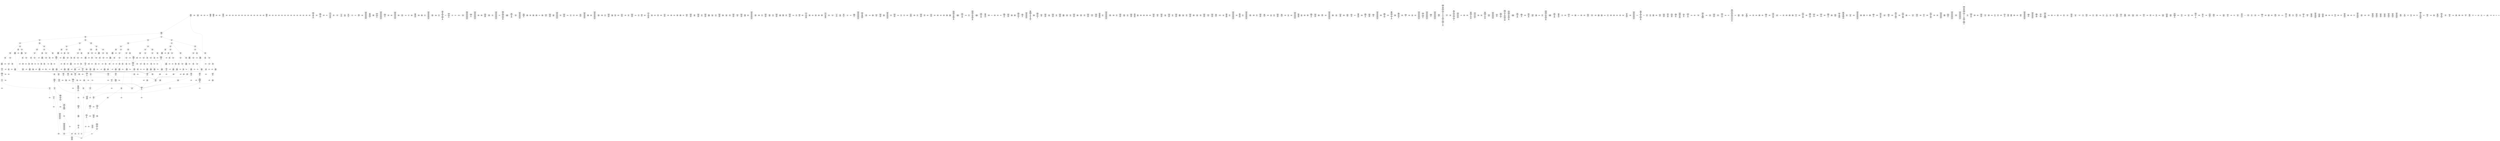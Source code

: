 /* Generated by GvGen v.1.0 (https://www.github.com/stricaud/gvgen) */

digraph G {
compound=true;
   node1 [label="[anywhere]"];
   node2 [label="# 0x0
PUSHX Data
PUSHX Data
MSTORE
PUSHX LogicData
CALLDATASIZE
LT
PUSHX Data
JUMPI
"];
   node3 [label="# 0xd
PUSHX Data
CALLDATALOAD
PUSHX BitData
SHR
PUSHX LogicData
GT
PUSHX Data
JUMPI
"];
   node4 [label="# 0x1e
PUSHX LogicData
GT
PUSHX Data
JUMPI
"];
   node5 [label="# 0x29
PUSHX LogicData
GT
PUSHX Data
JUMPI
"];
   node6 [label="# 0x34
PUSHX LogicData
GT
PUSHX Data
JUMPI
"];
   node7 [label="# 0x3f
PUSHX LogicData
EQ
PUSHX Data
JUMPI
"];
   node8 [label="# 0x4a
PUSHX LogicData
EQ
PUSHX Data
JUMPI
"];
   node9 [label="# 0x55
PUSHX LogicData
EQ
PUSHX Data
JUMPI
"];
   node10 [label="# 0x60
PUSHX LogicData
EQ
PUSHX Data
JUMPI
"];
   node11 [label="# 0x6b
PUSHX Data
REVERT
"];
   node12 [label="# 0x6f
JUMPDEST
PUSHX LogicData
EQ
PUSHX Data
JUMPI
"];
   node13 [label="# 0x7b
PUSHX LogicData
EQ
PUSHX Data
JUMPI
"];
   node14 [label="# 0x86
PUSHX LogicData
EQ
PUSHX Data
JUMPI
"];
   node15 [label="# 0x91
PUSHX Data
REVERT
"];
   node16 [label="# 0x95
JUMPDEST
PUSHX LogicData
GT
PUSHX Data
JUMPI
"];
   node17 [label="# 0xa1
PUSHX LogicData
EQ
PUSHX Data
JUMPI
"];
   node18 [label="# 0xac
PUSHX LogicData
EQ
PUSHX Data
JUMPI
"];
   node19 [label="# 0xb7
PUSHX LogicData
EQ
PUSHX Data
JUMPI
"];
   node20 [label="# 0xc2
PUSHX LogicData
EQ
PUSHX Data
JUMPI
"];
   node21 [label="# 0xcd
PUSHX Data
REVERT
"];
   node22 [label="# 0xd1
JUMPDEST
PUSHX LogicData
EQ
PUSHX Data
JUMPI
"];
   node23 [label="# 0xdd
PUSHX LogicData
EQ
PUSHX Data
JUMPI
"];
   node24 [label="# 0xe8
PUSHX LogicData
EQ
PUSHX Data
JUMPI
"];
   node25 [label="# 0xf3
PUSHX Data
REVERT
"];
   node26 [label="# 0xf7
JUMPDEST
PUSHX LogicData
GT
PUSHX Data
JUMPI
"];
   node27 [label="# 0x103
PUSHX LogicData
GT
PUSHX Data
JUMPI
"];
   node28 [label="# 0x10e
PUSHX LogicData
EQ
PUSHX Data
JUMPI
"];
   node29 [label="# 0x119
PUSHX LogicData
EQ
PUSHX Data
JUMPI
"];
   node30 [label="# 0x124
PUSHX LogicData
EQ
PUSHX Data
JUMPI
"];
   node31 [label="# 0x12f
PUSHX LogicData
EQ
PUSHX Data
JUMPI
"];
   node32 [label="# 0x13a
PUSHX Data
REVERT
"];
   node33 [label="# 0x13e
JUMPDEST
PUSHX LogicData
EQ
PUSHX Data
JUMPI
"];
   node34 [label="# 0x14a
PUSHX LogicData
EQ
PUSHX Data
JUMPI
"];
   node35 [label="# 0x155
PUSHX LogicData
EQ
PUSHX Data
JUMPI
"];
   node36 [label="# 0x160
PUSHX Data
REVERT
"];
   node37 [label="# 0x164
JUMPDEST
PUSHX LogicData
GT
PUSHX Data
JUMPI
"];
   node38 [label="# 0x170
PUSHX LogicData
EQ
PUSHX Data
JUMPI
"];
   node39 [label="# 0x17b
PUSHX LogicData
EQ
PUSHX Data
JUMPI
"];
   node40 [label="# 0x186
PUSHX LogicData
EQ
PUSHX Data
JUMPI
"];
   node41 [label="# 0x191
PUSHX LogicData
EQ
PUSHX Data
JUMPI
"];
   node42 [label="# 0x19c
PUSHX Data
REVERT
"];
   node43 [label="# 0x1a0
JUMPDEST
PUSHX LogicData
EQ
PUSHX Data
JUMPI
"];
   node44 [label="# 0x1ac
PUSHX LogicData
EQ
PUSHX Data
JUMPI
"];
   node45 [label="# 0x1b7
PUSHX LogicData
EQ
PUSHX Data
JUMPI
"];
   node46 [label="# 0x1c2
PUSHX Data
REVERT
"];
   node47 [label="# 0x1c6
JUMPDEST
PUSHX LogicData
GT
PUSHX Data
JUMPI
"];
   node48 [label="# 0x1d2
PUSHX LogicData
GT
PUSHX Data
JUMPI
"];
   node49 [label="# 0x1dd
PUSHX LogicData
GT
PUSHX Data
JUMPI
"];
   node50 [label="# 0x1e8
PUSHX LogicData
EQ
PUSHX Data
JUMPI
"];
   node51 [label="# 0x1f3
PUSHX LogicData
EQ
PUSHX Data
JUMPI
"];
   node52 [label="# 0x1fe
PUSHX LogicData
EQ
PUSHX Data
JUMPI
"];
   node53 [label="# 0x209
PUSHX LogicData
EQ
PUSHX Data
JUMPI
"];
   node54 [label="# 0x214
PUSHX Data
REVERT
"];
   node55 [label="# 0x218
JUMPDEST
PUSHX LogicData
EQ
PUSHX Data
JUMPI
"];
   node56 [label="# 0x224
PUSHX LogicData
EQ
PUSHX Data
JUMPI
"];
   node57 [label="# 0x22f
PUSHX LogicData
EQ
PUSHX Data
JUMPI
"];
   node58 [label="# 0x23a
PUSHX Data
REVERT
"];
   node59 [label="# 0x23e
JUMPDEST
PUSHX LogicData
GT
PUSHX Data
JUMPI
"];
   node60 [label="# 0x24a
PUSHX LogicData
EQ
PUSHX Data
JUMPI
"];
   node61 [label="# 0x255
PUSHX LogicData
EQ
PUSHX Data
JUMPI
"];
   node62 [label="# 0x260
PUSHX LogicData
EQ
PUSHX Data
JUMPI
"];
   node63 [label="# 0x26b
PUSHX LogicData
EQ
PUSHX Data
JUMPI
"];
   node64 [label="# 0x276
PUSHX Data
REVERT
"];
   node65 [label="# 0x27a
JUMPDEST
PUSHX LogicData
EQ
PUSHX Data
JUMPI
"];
   node66 [label="# 0x286
PUSHX LogicData
EQ
PUSHX Data
JUMPI
"];
   node67 [label="# 0x291
PUSHX LogicData
EQ
PUSHX Data
JUMPI
"];
   node68 [label="# 0x29c
PUSHX Data
REVERT
"];
   node69 [label="# 0x2a0
JUMPDEST
PUSHX LogicData
GT
PUSHX Data
JUMPI
"];
   node70 [label="# 0x2ac
PUSHX LogicData
GT
PUSHX Data
JUMPI
"];
   node71 [label="# 0x2b7
PUSHX LogicData
EQ
PUSHX Data
JUMPI
"];
   node72 [label="# 0x2c2
PUSHX LogicData
EQ
PUSHX Data
JUMPI
"];
   node73 [label="# 0x2cd
PUSHX LogicData
EQ
PUSHX Data
JUMPI
"];
   node74 [label="# 0x2d8
PUSHX LogicData
EQ
PUSHX Data
JUMPI
"];
   node75 [label="# 0x2e3
PUSHX Data
REVERT
"];
   node76 [label="# 0x2e7
JUMPDEST
PUSHX LogicData
EQ
PUSHX Data
JUMPI
"];
   node77 [label="# 0x2f3
PUSHX LogicData
EQ
PUSHX Data
JUMPI
"];
   node78 [label="# 0x2fe
PUSHX LogicData
EQ
PUSHX Data
JUMPI
"];
   node79 [label="# 0x309
PUSHX Data
REVERT
"];
   node80 [label="# 0x30d
JUMPDEST
PUSHX LogicData
GT
PUSHX Data
JUMPI
"];
   node81 [label="# 0x319
PUSHX LogicData
EQ
PUSHX Data
JUMPI
"];
   node82 [label="# 0x324
PUSHX LogicData
EQ
PUSHX Data
JUMPI
"];
   node83 [label="# 0x32f
PUSHX LogicData
EQ
PUSHX Data
JUMPI
"];
   node84 [label="# 0x33a
PUSHX LogicData
EQ
PUSHX Data
JUMPI
"];
   node85 [label="# 0x345
PUSHX Data
REVERT
"];
   node86 [label="# 0x349
JUMPDEST
PUSHX LogicData
EQ
PUSHX Data
JUMPI
"];
   node87 [label="# 0x355
PUSHX LogicData
EQ
PUSHX Data
JUMPI
"];
   node88 [label="# 0x360
PUSHX LogicData
EQ
PUSHX Data
JUMPI
"];
   node89 [label="# 0x36b
JUMPDEST
PUSHX Data
REVERT
"];
   node90 [label="# 0x370
JUMPDEST
CALLVALUE
ISZERO
PUSHX Data
JUMPI
"];
   node91 [label="# 0x378
PUSHX Data
REVERT
"];
   node92 [label="# 0x37c
JUMPDEST
PUSHX Data
PUSHX Data
CALLDATASIZE
PUSHX Data
PUSHX Data
JUMP
"];
   node93 [label="# 0x38b
JUMPDEST
PUSHX Data
JUMP
"];
   node94 [label="# 0x390
JUMPDEST
PUSHX MemData
MLOAD
ISZERO
ISZERO
MSTORE
PUSHX ArithData
ADD
"];
   node95 [label="# 0x39c
JUMPDEST
PUSHX MemData
MLOAD
SUB
RETURN
"];
   node96 [label="# 0x3a5
JUMPDEST
CALLVALUE
ISZERO
PUSHX Data
JUMPI
"];
   node97 [label="# 0x3ad
PUSHX Data
REVERT
"];
   node98 [label="# 0x3b1
JUMPDEST
PUSHX Data
PUSHX Data
JUMP
"];
   node99 [label="# 0x3ba
JUMPDEST
PUSHX MemData
MLOAD
PUSHX Data
PUSHX Data
JUMP
"];
   node100 [label="# 0x3c7
JUMPDEST
CALLVALUE
ISZERO
PUSHX Data
JUMPI
"];
   node101 [label="# 0x3cf
PUSHX Data
REVERT
"];
   node102 [label="# 0x3d3
JUMPDEST
PUSHX Data
PUSHX Data
CALLDATASIZE
PUSHX Data
PUSHX Data
JUMP
"];
   node103 [label="# 0x3e2
JUMPDEST
PUSHX Data
JUMP
"];
   node104 [label="# 0x3e7
JUMPDEST
PUSHX MemData
MLOAD
PUSHX ArithData
PUSHX BitData
PUSHX BitData
SHL
SUB
AND
MSTORE
PUSHX ArithData
ADD
PUSHX Data
JUMP
"];
   node105 [label="# 0x3ff
JUMPDEST
CALLVALUE
ISZERO
PUSHX Data
JUMPI
"];
   node106 [label="# 0x407
PUSHX Data
REVERT
"];
   node107 [label="# 0x40b
JUMPDEST
PUSHX Data
PUSHX Data
CALLDATASIZE
PUSHX Data
PUSHX Data
JUMP
"];
   node108 [label="# 0x41a
JUMPDEST
PUSHX Data
JUMP
"];
   node109 [label="# 0x41f
JUMPDEST
STOP
"];
   node110 [label="# 0x421
JUMPDEST
CALLVALUE
ISZERO
PUSHX Data
JUMPI
"];
   node111 [label="# 0x429
PUSHX Data
REVERT
"];
   node112 [label="# 0x42d
JUMPDEST
PUSHX Data
PUSHX Data
CALLDATASIZE
PUSHX Data
PUSHX Data
JUMP
"];
   node113 [label="# 0x43c
JUMPDEST
PUSHX Data
PUSHX Data
MSTORE
PUSHX Data
MSTORE
PUSHX Data
SHA3
SLOAD
JUMP
"];
   node114 [label="# 0x44e
JUMPDEST
PUSHX MemData
MLOAD
MSTORE
PUSHX ArithData
ADD
PUSHX Data
JUMP
"];
   node115 [label="# 0x45c
JUMPDEST
CALLVALUE
ISZERO
PUSHX Data
JUMPI
"];
   node116 [label="# 0x464
PUSHX Data
REVERT
"];
   node117 [label="# 0x468
JUMPDEST
PUSHX StorData
SLOAD
PUSHX Data
JUMP
"];
   node118 [label="# 0x471
JUMPDEST
CALLVALUE
ISZERO
PUSHX Data
JUMPI
"];
   node119 [label="# 0x479
PUSHX Data
REVERT
"];
   node120 [label="# 0x47d
JUMPDEST
PUSHX Data
PUSHX Data
CALLDATASIZE
PUSHX Data
PUSHX Data
JUMP
"];
   node121 [label="# 0x48c
JUMPDEST
PUSHX Data
PUSHX Data
MSTORE
PUSHX Data
MSTORE
PUSHX Data
SHA3
SLOAD
JUMP
"];
   node122 [label="# 0x49e
JUMPDEST
CALLVALUE
ISZERO
PUSHX Data
JUMPI
"];
   node123 [label="# 0x4a6
PUSHX Data
REVERT
"];
   node124 [label="# 0x4aa
JUMPDEST
PUSHX Data
PUSHX StorData
SLOAD
JUMP
"];
   node125 [label="# 0x4b4
JUMPDEST
CALLVALUE
ISZERO
PUSHX Data
JUMPI
"];
   node126 [label="# 0x4bc
PUSHX Data
REVERT
"];
   node127 [label="# 0x4c0
JUMPDEST
PUSHX Data
PUSHX Data
CALLDATASIZE
PUSHX Data
PUSHX Data
JUMP
"];
   node128 [label="# 0x4cf
JUMPDEST
PUSHX Data
JUMP
"];
   node129 [label="# 0x4d4
JUMPDEST
CALLVALUE
ISZERO
PUSHX Data
JUMPI
"];
   node130 [label="# 0x4dc
PUSHX Data
REVERT
"];
   node131 [label="# 0x4e0
JUMPDEST
PUSHX Data
PUSHX Data
CALLDATASIZE
PUSHX Data
PUSHX Data
JUMP
"];
   node132 [label="# 0x4ef
JUMPDEST
PUSHX Data
JUMP
"];
   node133 [label="# 0x4f4
JUMPDEST
CALLVALUE
ISZERO
PUSHX Data
JUMPI
"];
   node134 [label="# 0x4fc
PUSHX Data
REVERT
"];
   node135 [label="# 0x500
JUMPDEST
PUSHX Data
PUSHX Data
CALLDATASIZE
PUSHX Data
PUSHX Data
JUMP
"];
   node136 [label="# 0x50f
JUMPDEST
PUSHX Data
MSTORE
PUSHX Data
PUSHX Data
MSTORE
PUSHX Data
SHA3
PUSHX ArithData
ADD
SLOAD
JUMP
"];
   node137 [label="# 0x524
JUMPDEST
CALLVALUE
ISZERO
PUSHX Data
JUMPI
"];
   node138 [label="# 0x52c
PUSHX Data
REVERT
"];
   node139 [label="# 0x530
JUMPDEST
PUSHX Data
PUSHX Data
CALLDATASIZE
PUSHX Data
PUSHX Data
JUMP
"];
   node140 [label="# 0x53f
JUMPDEST
PUSHX Data
JUMP
"];
   node141 [label="# 0x544
JUMPDEST
CALLVALUE
ISZERO
PUSHX Data
JUMPI
"];
   node142 [label="# 0x54c
PUSHX Data
REVERT
"];
   node143 [label="# 0x550
JUMPDEST
PUSHX Data
PUSHX Data
CALLDATASIZE
PUSHX Data
PUSHX Data
JUMP
"];
   node144 [label="# 0x55f
JUMPDEST
PUSHX Data
JUMP
"];
   node145 [label="# 0x564
JUMPDEST
CALLVALUE
ISZERO
PUSHX Data
JUMPI
"];
   node146 [label="# 0x56c
PUSHX Data
REVERT
"];
   node147 [label="# 0x570
JUMPDEST
PUSHX Data
PUSHX Data
CALLDATASIZE
PUSHX Data
PUSHX Data
JUMP
"];
   node148 [label="# 0x57f
JUMPDEST
PUSHX Data
JUMP
"];
   node149 [label="# 0x584
JUMPDEST
CALLVALUE
ISZERO
PUSHX Data
JUMPI
"];
   node150 [label="# 0x58c
PUSHX Data
REVERT
"];
   node151 [label="# 0x590
JUMPDEST
PUSHX Data
PUSHX Data
JUMP
"];
   node152 [label="# 0x599
JUMPDEST
CALLVALUE
ISZERO
PUSHX Data
JUMPI
"];
   node153 [label="# 0x5a1
PUSHX Data
REVERT
"];
   node154 [label="# 0x5a5
JUMPDEST
PUSHX Data
PUSHX Data
JUMP
"];
   node155 [label="# 0x5ae
JUMPDEST
CALLVALUE
ISZERO
PUSHX Data
JUMPI
"];
   node156 [label="# 0x5b6
PUSHX Data
REVERT
"];
   node157 [label="# 0x5ba
JUMPDEST
PUSHX Data
PUSHX Data
CALLDATASIZE
PUSHX Data
PUSHX Data
JUMP
"];
   node158 [label="# 0x5c9
JUMPDEST
PUSHX Data
JUMP
"];
   node159 [label="# 0x5ce
JUMPDEST
CALLVALUE
ISZERO
PUSHX Data
JUMPI
"];
   node160 [label="# 0x5d6
PUSHX Data
REVERT
"];
   node161 [label="# 0x5da
JUMPDEST
PUSHX StorData
SLOAD
PUSHX Data
PUSHX ArithData
PUSHX BitData
PUSHX BitData
SHL
SUB
AND
JUMP
"];
   node162 [label="# 0x5ee
JUMPDEST
CALLVALUE
ISZERO
PUSHX Data
JUMPI
"];
   node163 [label="# 0x5f6
PUSHX Data
REVERT
"];
   node164 [label="# 0x5fa
JUMPDEST
PUSHX Data
PUSHX Data
CALLDATASIZE
PUSHX Data
PUSHX Data
JUMP
"];
   node165 [label="# 0x609
JUMPDEST
PUSHX Data
JUMP
"];
   node166 [label="# 0x60e
JUMPDEST
CALLVALUE
ISZERO
PUSHX Data
JUMPI
"];
   node167 [label="# 0x616
PUSHX Data
REVERT
"];
   node168 [label="# 0x61a
JUMPDEST
PUSHX Data
PUSHX Data
CALLDATASIZE
PUSHX Data
PUSHX Data
JUMP
"];
   node169 [label="# 0x629
JUMPDEST
PUSHX Data
JUMP
"];
   node170 [label="# 0x62e
JUMPDEST
CALLVALUE
ISZERO
PUSHX Data
JUMPI
"];
   node171 [label="# 0x636
PUSHX Data
REVERT
"];
   node172 [label="# 0x63a
JUMPDEST
PUSHX Data
PUSHX Data
CALLDATASIZE
PUSHX Data
PUSHX Data
JUMP
"];
   node173 [label="# 0x649
JUMPDEST
PUSHX Data
JUMP
"];
   node174 [label="# 0x64e
JUMPDEST
CALLVALUE
ISZERO
PUSHX Data
JUMPI
"];
   node175 [label="# 0x656
PUSHX Data
REVERT
"];
   node176 [label="# 0x65a
JUMPDEST
PUSHX Data
PUSHX Data
CALLDATASIZE
PUSHX Data
PUSHX Data
JUMP
"];
   node177 [label="# 0x669
JUMPDEST
PUSHX Data
JUMP
"];
   node178 [label="# 0x66e
JUMPDEST
CALLVALUE
ISZERO
PUSHX Data
JUMPI
"];
   node179 [label="# 0x676
PUSHX Data
REVERT
"];
   node180 [label="# 0x67a
JUMPDEST
PUSHX Data
PUSHX Data
CALLDATASIZE
PUSHX Data
PUSHX Data
JUMP
"];
   node181 [label="# 0x689
JUMPDEST
PUSHX Data
JUMP
"];
   node182 [label="# 0x68e
JUMPDEST
CALLVALUE
ISZERO
PUSHX Data
JUMPI
"];
   node183 [label="# 0x696
PUSHX Data
REVERT
"];
   node184 [label="# 0x69a
JUMPDEST
PUSHX StorData
SLOAD
PUSHX BitData
AND
PUSHX Data
JUMP
"];
   node185 [label="# 0x6a6
JUMPDEST
CALLVALUE
ISZERO
PUSHX Data
JUMPI
"];
   node186 [label="# 0x6ae
PUSHX Data
REVERT
"];
   node187 [label="# 0x6b2
JUMPDEST
PUSHX Data
PUSHX Data
CALLDATASIZE
PUSHX Data
PUSHX Data
JUMP
"];
   node188 [label="# 0x6c1
JUMPDEST
PUSHX Data
JUMP
"];
   node189 [label="# 0x6c6
JUMPDEST
PUSHX Data
PUSHX Data
CALLDATASIZE
PUSHX Data
PUSHX Data
JUMP
"];
   node190 [label="# 0x6d4
JUMPDEST
PUSHX Data
JUMP
"];
   node191 [label="# 0x6d9
JUMPDEST
CALLVALUE
ISZERO
PUSHX Data
JUMPI
"];
   node192 [label="# 0x6e1
PUSHX Data
REVERT
"];
   node193 [label="# 0x6e5
JUMPDEST
PUSHX Data
PUSHX Data
JUMP
"];
   node194 [label="# 0x6ee
JUMPDEST
CALLVALUE
ISZERO
PUSHX Data
JUMPI
"];
   node195 [label="# 0x6f6
PUSHX Data
REVERT
"];
   node196 [label="# 0x6fa
JUMPDEST
PUSHX Data
PUSHX Data
CALLDATASIZE
PUSHX Data
PUSHX Data
JUMP
"];
   node197 [label="# 0x709
JUMPDEST
PUSHX Data
JUMP
"];
   node198 [label="# 0x70e
JUMPDEST
CALLVALUE
ISZERO
PUSHX Data
JUMPI
"];
   node199 [label="# 0x716
PUSHX Data
REVERT
"];
   node200 [label="# 0x71a
JUMPDEST
PUSHX StorData
SLOAD
PUSHX Data
PUSHX ArithData
PUSHX BitData
PUSHX BitData
SHL
SUB
AND
JUMP
"];
   node201 [label="# 0x72e
JUMPDEST
CALLVALUE
ISZERO
PUSHX Data
JUMPI
"];
   node202 [label="# 0x736
PUSHX Data
REVERT
"];
   node203 [label="# 0x73a
JUMPDEST
PUSHX Data
PUSHX Data
JUMP
"];
   node204 [label="# 0x743
JUMPDEST
CALLVALUE
ISZERO
PUSHX Data
JUMPI
"];
   node205 [label="# 0x74b
PUSHX Data
REVERT
"];
   node206 [label="# 0x74f
JUMPDEST
PUSHX Data
PUSHX Data
CALLDATASIZE
PUSHX Data
PUSHX Data
JUMP
"];
   node207 [label="# 0x75e
JUMPDEST
PUSHX Data
JUMP
"];
   node208 [label="# 0x763
JUMPDEST
CALLVALUE
ISZERO
PUSHX Data
JUMPI
"];
   node209 [label="# 0x76b
PUSHX Data
REVERT
"];
   node210 [label="# 0x76f
JUMPDEST
PUSHX Data
PUSHX Data
CALLDATASIZE
PUSHX Data
PUSHX Data
JUMP
"];
   node211 [label="# 0x77e
JUMPDEST
PUSHX Data
PUSHX Data
MSTORE
PUSHX Data
MSTORE
PUSHX Data
SHA3
SLOAD
JUMP
"];
   node212 [label="# 0x790
JUMPDEST
CALLVALUE
ISZERO
PUSHX Data
JUMPI
"];
   node213 [label="# 0x798
PUSHX Data
REVERT
"];
   node214 [label="# 0x79c
JUMPDEST
PUSHX Data
PUSHX Data
CALLDATASIZE
PUSHX Data
PUSHX Data
JUMP
"];
   node215 [label="# 0x7ab
JUMPDEST
PUSHX Data
JUMP
"];
   node216 [label="# 0x7b0
JUMPDEST
CALLVALUE
ISZERO
PUSHX Data
JUMPI
"];
   node217 [label="# 0x7b8
PUSHX Data
REVERT
"];
   node218 [label="# 0x7bc
JUMPDEST
PUSHX Data
PUSHX Data
JUMP
"];
   node219 [label="# 0x7c5
JUMPDEST
CALLVALUE
ISZERO
PUSHX Data
JUMPI
"];
   node220 [label="# 0x7cd
PUSHX Data
REVERT
"];
   node221 [label="# 0x7d1
JUMPDEST
PUSHX Data
PUSHX Data
CALLDATASIZE
PUSHX Data
PUSHX Data
JUMP
"];
   node222 [label="# 0x7e0
JUMPDEST
PUSHX Data
JUMP
"];
   node223 [label="# 0x7e5
JUMPDEST
CALLVALUE
ISZERO
PUSHX Data
JUMPI
"];
   node224 [label="# 0x7ed
PUSHX Data
REVERT
"];
   node225 [label="# 0x7f1
JUMPDEST
PUSHX StorData
SLOAD
PUSHX ArithData
PUSHX BitData
PUSHX BitData
SHL
SUB
AND
PUSHX Data
JUMP
"];
   node226 [label="# 0x803
JUMPDEST
CALLVALUE
ISZERO
PUSHX Data
JUMPI
"];
   node227 [label="# 0x80b
PUSHX Data
REVERT
"];
   node228 [label="# 0x80f
JUMPDEST
PUSHX Data
PUSHX Data
CALLDATASIZE
PUSHX Data
PUSHX Data
JUMP
"];
   node229 [label="# 0x81e
JUMPDEST
PUSHX Data
JUMP
"];
   node230 [label="# 0x823
JUMPDEST
CALLVALUE
ISZERO
PUSHX Data
JUMPI
"];
   node231 [label="# 0x82b
PUSHX Data
REVERT
"];
   node232 [label="# 0x82f
JUMPDEST
PUSHX Data
PUSHX Data
CALLDATASIZE
PUSHX Data
PUSHX Data
JUMP
"];
   node233 [label="# 0x83e
JUMPDEST
PUSHX Data
JUMP
"];
   node234 [label="# 0x843
JUMPDEST
CALLVALUE
ISZERO
PUSHX Data
JUMPI
"];
   node235 [label="# 0x84b
PUSHX Data
REVERT
"];
   node236 [label="# 0x84f
JUMPDEST
PUSHX Data
PUSHX Data
JUMP
"];
   node237 [label="# 0x858
JUMPDEST
CALLVALUE
ISZERO
PUSHX Data
JUMPI
"];
   node238 [label="# 0x860
PUSHX Data
REVERT
"];
   node239 [label="# 0x864
JUMPDEST
PUSHX Data
PUSHX Data
CALLDATASIZE
PUSHX Data
PUSHX Data
JUMP
"];
   node240 [label="# 0x873
JUMPDEST
PUSHX Data
JUMP
"];
   node241 [label="# 0x878
JUMPDEST
CALLVALUE
ISZERO
PUSHX Data
JUMPI
"];
   node242 [label="# 0x880
PUSHX Data
REVERT
"];
   node243 [label="# 0x884
JUMPDEST
PUSHX Data
PUSHX Data
CALLDATASIZE
PUSHX Data
PUSHX Data
JUMP
"];
   node244 [label="# 0x893
JUMPDEST
PUSHX Data
JUMP
"];
   node245 [label="# 0x898
JUMPDEST
CALLVALUE
ISZERO
PUSHX Data
JUMPI
"];
   node246 [label="# 0x8a0
PUSHX Data
REVERT
"];
   node247 [label="# 0x8a4
JUMPDEST
PUSHX Data
PUSHX StorData
SLOAD
JUMP
"];
   node248 [label="# 0x8ae
JUMPDEST
CALLVALUE
ISZERO
PUSHX Data
JUMPI
"];
   node249 [label="# 0x8b6
PUSHX Data
REVERT
"];
   node250 [label="# 0x8ba
JUMPDEST
PUSHX Data
PUSHX Data
JUMP
"];
   node251 [label="# 0x8c3
JUMPDEST
CALLVALUE
ISZERO
PUSHX Data
JUMPI
"];
   node252 [label="# 0x8cb
PUSHX Data
REVERT
"];
   node253 [label="# 0x8cf
JUMPDEST
PUSHX Data
PUSHX Data
CALLDATASIZE
PUSHX Data
PUSHX Data
JUMP
"];
   node254 [label="# 0x8de
JUMPDEST
PUSHX Data
JUMP
"];
   node255 [label="# 0x8e3
JUMPDEST
CALLVALUE
ISZERO
PUSHX Data
JUMPI
"];
   node256 [label="# 0x8eb
PUSHX Data
REVERT
"];
   node257 [label="# 0x8ef
JUMPDEST
PUSHX Data
PUSHX StorData
SLOAD
JUMP
"];
   node258 [label="# 0x8f9
JUMPDEST
CALLVALUE
ISZERO
PUSHX Data
JUMPI
"];
   node259 [label="# 0x901
PUSHX Data
REVERT
"];
   node260 [label="# 0x905
JUMPDEST
PUSHX Data
PUSHX Data
CALLDATASIZE
PUSHX Data
PUSHX Data
JUMP
"];
   node261 [label="# 0x914
JUMPDEST
PUSHX Data
JUMP
"];
   node262 [label="# 0x919
JUMPDEST
PUSHX Data
PUSHX Data
CALLDATASIZE
PUSHX Data
PUSHX Data
JUMP
"];
   node263 [label="# 0x927
JUMPDEST
PUSHX Data
JUMP
"];
   node264 [label="# 0x92c
JUMPDEST
CALLVALUE
ISZERO
PUSHX Data
JUMPI
"];
   node265 [label="# 0x934
PUSHX Data
REVERT
"];
   node266 [label="# 0x938
JUMPDEST
PUSHX Data
PUSHX Data
CALLDATASIZE
PUSHX Data
PUSHX Data
JUMP
"];
   node267 [label="# 0x947
JUMPDEST
PUSHX Data
JUMP
"];
   node268 [label="# 0x94c
JUMPDEST
PUSHX Data
PUSHX Data
CALLDATASIZE
PUSHX Data
PUSHX Data
JUMP
"];
   node269 [label="# 0x95a
JUMPDEST
PUSHX Data
JUMP
"];
   node270 [label="# 0x95f
JUMPDEST
CALLVALUE
ISZERO
PUSHX Data
JUMPI
"];
   node271 [label="# 0x967
PUSHX Data
REVERT
"];
   node272 [label="# 0x96b
JUMPDEST
PUSHX Data
PUSHX Data
CALLDATASIZE
PUSHX Data
PUSHX Data
JUMP
"];
   node273 [label="# 0x97a
JUMPDEST
PUSHX Data
JUMP
"];
   node274 [label="# 0x97f
JUMPDEST
CALLVALUE
ISZERO
PUSHX Data
JUMPI
"];
   node275 [label="# 0x987
PUSHX Data
REVERT
"];
   node276 [label="# 0x98b
JUMPDEST
PUSHX Data
PUSHX Data
CALLDATASIZE
PUSHX Data
PUSHX Data
JUMP
"];
   node277 [label="# 0x99a
JUMPDEST
PUSHX Data
JUMP
"];
   node278 [label="# 0x99f
JUMPDEST
CALLVALUE
ISZERO
PUSHX Data
JUMPI
"];
   node279 [label="# 0x9a7
PUSHX Data
REVERT
"];
   node280 [label="# 0x9ab
JUMPDEST
PUSHX Data
PUSHX Data
JUMP
"];
   node281 [label="# 0x9b4
JUMPDEST
CALLVALUE
ISZERO
PUSHX Data
JUMPI
"];
   node282 [label="# 0x9bc
PUSHX Data
REVERT
"];
   node283 [label="# 0x9c0
JUMPDEST
PUSHX Data
PUSHX Data
CALLDATASIZE
PUSHX Data
PUSHX Data
JUMP
"];
   node284 [label="# 0x9cf
JUMPDEST
PUSHX Data
JUMP
"];
   node285 [label="# 0x9d4
JUMPDEST
CALLVALUE
ISZERO
PUSHX Data
JUMPI
"];
   node286 [label="# 0x9dc
PUSHX Data
REVERT
"];
   node287 [label="# 0x9e0
JUMPDEST
PUSHX Data
PUSHX Data
JUMP
"];
   node288 [label="# 0xa08
JUMPDEST
CALLVALUE
ISZERO
PUSHX Data
JUMPI
"];
   node289 [label="# 0xa10
PUSHX Data
REVERT
"];
   node290 [label="# 0xa14
JUMPDEST
PUSHX Data
PUSHX Data
CALLDATASIZE
PUSHX Data
PUSHX Data
JUMP
"];
   node291 [label="# 0xa23
JUMPDEST
PUSHX ArithData
PUSHX BitData
PUSHX BitData
SHL
SUB
AND
PUSHX Data
MSTORE
PUSHX Data
PUSHX Data
MSTORE
PUSHX Data
SHA3
AND
MSTORE
MSTORE
SHA3
SLOAD
PUSHX BitData
AND
JUMP
"];
   node292 [label="# 0xa51
JUMPDEST
CALLVALUE
ISZERO
PUSHX Data
JUMPI
"];
   node293 [label="# 0xa59
PUSHX Data
REVERT
"];
   node294 [label="# 0xa5d
JUMPDEST
PUSHX Data
PUSHX Data
CALLDATASIZE
PUSHX Data
PUSHX Data
JUMP
"];
   node295 [label="# 0xa6c
JUMPDEST
PUSHX Data
JUMP
"];
   node296 [label="# 0xa71
JUMPDEST
PUSHX Data
PUSHX ArithData
PUSHX BitData
PUSHX BitData
SHL
SUB
NOT
AND
PUSHX BitData
PUSHX BitData
SHL
EQ
PUSHX Data
JUMPI
"];
   node297 [label="# 0xa8d
PUSHX Data
PUSHX Data
JUMP
"];
   node298 [label="# 0xa96
JUMPDEST
JUMP
"];
   node299 [label="# 0xa9c
JUMPDEST
PUSHX Data
PUSHX StorData
SLOAD
PUSHX Data
PUSHX Data
JUMP
"];
   node300 [label="# 0xaab
JUMPDEST
PUSHX ArithData
ADD
PUSHX ArithData
DIV
MUL
PUSHX ArithData
ADD
PUSHX MemData
MLOAD
ADD
PUSHX Data
MSTORE
MSTORE
PUSHX ArithData
ADD
SLOAD
PUSHX Data
PUSHX Data
JUMP
"];
   node301 [label="# 0xad7
JUMPDEST
ISZERO
PUSHX Data
JUMPI
"];
   node302 [label="# 0xade
PUSHX LogicData
LT
PUSHX Data
JUMPI
"];
   node303 [label="# 0xae6
PUSHX ArithData
SLOAD
DIV
MUL
MSTORE
PUSHX ArithData
ADD
PUSHX Data
JUMP
"];
   node304 [label="# 0xaf9
JUMPDEST
ADD
PUSHX Data
MSTORE
PUSHX Data
PUSHX Data
SHA3
"];
   node305 [label="# 0xb07
JUMPDEST
SLOAD
MSTORE
PUSHX ArithData
ADD
PUSHX ArithData
ADD
GT
PUSHX Data
JUMPI
"];
   node306 [label="# 0xb1b
SUB
PUSHX BitData
AND
ADD
"];
   node307 [label="# 0xb24
JUMPDEST
JUMP
"];
   node308 [label="# 0xb2e
JUMPDEST
PUSHX Data
PUSHX Data
PUSHX StorData
SLOAD
GT
JUMP
"];
   node309 [label="# 0xb3b
JUMPDEST
PUSHX Data
JUMPI
"];
   node310 [label="# 0xb40
PUSHX MemData
MLOAD
PUSHX BitData
PUSHX BitData
SHL
MSTORE
PUSHX Data
PUSHX ArithData
ADD
MSTORE
PUSHX Data
PUSHX ArithData
ADD
MSTORE
PUSHX Data
PUSHX ArithData
ADD
MSTORE
PUSHX BitData
PUSHX BitData
SHL
PUSHX ArithData
ADD
MSTORE
PUSHX ArithData
ADD
"];
   node311 [label="# 0xb99
JUMPDEST
PUSHX MemData
MLOAD
SUB
REVERT
"];
   node312 [label="# 0xba2
JUMPDEST
PUSHX Data
MSTORE
PUSHX Data
PUSHX Data
MSTORE
PUSHX Data
SHA3
SLOAD
PUSHX ArithData
PUSHX BitData
PUSHX BitData
SHL
SUB
AND
JUMP
"];
   node313 [label="# 0xbbe
JUMPDEST
PUSHX Data
PUSHX Data
PUSHX Data
JUMP
"];
   node314 [label="# 0xbc9
JUMPDEST
PUSHX ArithData
PUSHX BitData
PUSHX BitData
SHL
SUB
AND
PUSHX ArithData
PUSHX BitData
PUSHX BitData
SHL
SUB
AND
SUB
PUSHX Data
JUMPI
"];
   node315 [label="# 0xbe5
PUSHX MemData
MLOAD
PUSHX BitData
PUSHX BitData
SHL
MSTORE
PUSHX Data
PUSHX ArithData
ADD
MSTORE
PUSHX Data
PUSHX ArithData
ADD
MSTORE
PUSHX Data
PUSHX ArithData
ADD
MSTORE
PUSHX BitData
PUSHX BitData
SHL
PUSHX ArithData
ADD
MSTORE
PUSHX ArithData
ADD
PUSHX Data
JUMP
"];
   node316 [label="# 0xc37
JUMPDEST
CALLER
PUSHX ArithData
PUSHX BitData
PUSHX BitData
SHL
SUB
AND
EQ
PUSHX Data
JUMPI
"];
   node317 [label="# 0xc49
PUSHX Data
CALLER
PUSHX Data
JUMP
"];
   node318 [label="# 0xc53
JUMPDEST
PUSHX Data
JUMPI
"];
   node319 [label="# 0xc58
PUSHX MemData
MLOAD
PUSHX BitData
PUSHX BitData
SHL
MSTORE
PUSHX Data
PUSHX ArithData
ADD
MSTORE
PUSHX Data
PUSHX ArithData
ADD
MSTORE
PUSHX Data
PUSHX ArithData
ADD
MSTORE
PUSHX Data
PUSHX ArithData
ADD
MSTORE
PUSHX ArithData
ADD
PUSHX Data
JUMP
"];
   node320 [label="# 0xcc5
JUMPDEST
PUSHX Data
PUSHX Data
JUMP
"];
   node321 [label="# 0xcd0
JUMPDEST
JUMP
"];
   node322 [label="# 0xcd5
JUMPDEST
PUSHX Data
PUSHX LogicData
LT
PUSHX Data
JUMPI
"];
   node323 [label="# 0xce1
PUSHX Data
REVERT
"];
   node324 [label="# 0xce5
JUMPDEST
ADD
SLOAD
JUMP
"];
   node325 [label="# 0xcec
JUMPDEST
PUSHX Data
PUSHX Data
JUMP
"];
   node326 [label="# 0xcf7
JUMPDEST
PUSHX Data
MSTORE
PUSHX Data
PUSHX Data
MSTORE
PUSHX Data
SHA3
PUSHX ArithData
ADD
SLOAD
PUSHX Data
PUSHX Data
JUMP
"];
   node327 [label="# 0xd12
JUMPDEST
PUSHX Data
PUSHX Data
JUMP
"];
   node328 [label="# 0xd1c
JUMPDEST
PUSHX Data
PUSHX Data
PUSHX Data
JUMP
"];
   node329 [label="# 0xd27
JUMPDEST
LT
PUSHX Data
JUMPI
"];
   node330 [label="# 0xd2e
PUSHX MemData
MLOAD
PUSHX BitData
PUSHX BitData
SHL
MSTORE
PUSHX Data
PUSHX ArithData
ADD
MSTORE
PUSHX Data
PUSHX ArithData
ADD
MSTORE
PUSHX Data
PUSHX ArithData
ADD
MSTORE
PUSHX BitData
PUSHX BitData
SHL
PUSHX ArithData
ADD
MSTORE
PUSHX ArithData
ADD
PUSHX Data
JUMP
"];
   node331 [label="# 0xd80
JUMPDEST
PUSHX Data
PUSHX Data
PUSHX StorData
SLOAD
JUMP
"];
   node332 [label="# 0xd8b
JUMPDEST
PUSHX Data
PUSHX Data
"];
   node333 [label="# 0xd93
JUMPDEST
LT
ISZERO
PUSHX Data
JUMPI
"];
   node334 [label="# 0xd9c
PUSHX Data
MSTORE
PUSHX Data
PUSHX ArithData
MSTORE
PUSHX Data
SHA3
MLOAD
ADD
MSTORE
SLOAD
PUSHX ArithData
PUSHX BitData
PUSHX BitData
SHL
SUB
AND
MSTORE
PUSHX BitData
PUSHX BitData
SHL
DIV
PUSHX ArithData
PUSHX BitData
PUSHX BitData
SHL
SUB
AND
ADD
MSTORE
ISZERO
PUSHX Data
JUMPI
"];
   node335 [label="# 0xde1
MLOAD
"];
   node336 [label="# 0xde5
JUMPDEST
PUSHX ArithData
PUSHX BitData
PUSHX BitData
SHL
SUB
AND
PUSHX ArithData
PUSHX BitData
PUSHX BitData
SHL
SUB
AND
SUB
PUSHX Data
JUMPI
"];
   node337 [label="# 0xdff
SUB
PUSHX Data
JUMPI
"];
   node338 [label="# 0xe06
PUSHX Data
JUMP
"];
   node339 [label="# 0xe11
JUMPDEST
PUSHX ArithData
ADD
"];
   node340 [label="# 0xe18
JUMPDEST
PUSHX ArithData
ADD
PUSHX Data
JUMP
"];
   node341 [label="# 0xe21
JUMPDEST
PUSHX MemData
MLOAD
PUSHX BitData
PUSHX BitData
SHL
MSTORE
PUSHX Data
PUSHX ArithData
ADD
MSTORE
PUSHX Data
PUSHX ArithData
ADD
MSTORE
PUSHX Data
PUSHX ArithData
ADD
MSTORE
PUSHX BitData
PUSHX BitData
SHL
PUSHX ArithData
ADD
MSTORE
PUSHX ArithData
ADD
PUSHX Data
JUMP
"];
   node342 [label="# 0xe81
JUMPDEST
PUSHX ArithData
PUSHX BitData
PUSHX BitData
SHL
SUB
AND
CALLER
EQ
PUSHX Data
JUMPI
"];
   node343 [label="# 0xe92
PUSHX MemData
MLOAD
PUSHX BitData
PUSHX BitData
SHL
MSTORE
PUSHX Data
PUSHX ArithData
ADD
MSTORE
PUSHX Data
PUSHX ArithData
ADD
MSTORE
PUSHX Data
PUSHX ArithData
ADD
MSTORE
PUSHX BitData
PUSHX BitData
SHL
PUSHX ArithData
ADD
MSTORE
PUSHX ArithData
ADD
PUSHX Data
JUMP
"];
   node344 [label="# 0xef1
JUMPDEST
PUSHX Data
PUSHX Data
JUMP
"];
   node345 [label="# 0xefb
JUMPDEST
JUMP
"];
   node346 [label="# 0xeff
JUMPDEST
SELFBALANCE
ISZERO
PUSHX Data
JUMPI
"];
   node347 [label="# 0xf07
PUSHX StorData
SLOAD
PUSHX Data
PUSHX ArithData
PUSHX BitData
PUSHX BitData
SHL
SUB
AND
PUSHX Data
JUMP
"];
   node348 [label="# 0xf1c
JUMPDEST
JUMP
"];
   node349 [label="# 0xf1f
JUMPDEST
PUSHX Data
PUSHX Data
PUSHX Data
JUMP
"];
   node350 [label="# 0xf2a
JUMPDEST
PUSHX Data
PUSHX Data
JUMP
"];
   node351 [label="# 0xf32
JUMPDEST
PUSHX Data
PUSHX MemData
MLOAD
PUSHX ArithData
ADD
PUSHX Data
MSTORE
PUSHX Data
MSTORE
PUSHX Data
JUMP
"];
   node352 [label="# 0xf4d
JUMPDEST
PUSHX Data
PUSHX Data
PUSHX StorData
SLOAD
JUMP
"];
   node353 [label="# 0xf58
JUMPDEST
LT
PUSHX Data
JUMPI
"];
   node354 [label="# 0xf5f
PUSHX MemData
MLOAD
PUSHX BitData
PUSHX BitData
SHL
MSTORE
PUSHX Data
PUSHX ArithData
ADD
MSTORE
PUSHX Data
PUSHX ArithData
ADD
MSTORE
PUSHX Data
PUSHX ArithData
ADD
MSTORE
PUSHX BitData
PUSHX BitData
SHL
PUSHX ArithData
ADD
MSTORE
PUSHX ArithData
ADD
PUSHX Data
JUMP
"];
   node355 [label="# 0xfb2
JUMPDEST
JUMP
"];
   node356 [label="# 0xfb6
JUMPDEST
PUSHX MemData
MLOAD
PUSHX BitData
PUSHX BitData
SHL
MSTORE
ADDRESS
PUSHX ArithData
ADD
MSTORE
PUSHX Data
PUSHX ArithData
PUSHX BitData
PUSHX BitData
SHL
SUB
AND
PUSHX Data
PUSHX ArithData
ADD
PUSHX Data
PUSHX MemData
MLOAD
SUB
GAS
STATICCALL
ISZERO
ISZERO
PUSHX Data
JUMPI
"];
   node357 [label="# 0xff4
RETURNDATASIZE
PUSHX Data
RETURNDATACOPY
RETURNDATASIZE
PUSHX Data
REVERT
"];
   node358 [label="# 0xffd
JUMPDEST
PUSHX MemData
MLOAD
RETURNDATASIZE
PUSHX BitData
NOT
PUSHX ArithData
ADD
AND
ADD
PUSHX Data
MSTORE
ADD
PUSHX Data
PUSHX Data
JUMP
"];
   node359 [label="# 0x1021
JUMPDEST
PUSHX LogicData
GT
PUSHX Data
JUMPI
"];
   node360 [label="# 0x102c
PUSHX MemData
MLOAD
PUSHX BitData
PUSHX BitData
SHL
MSTORE
PUSHX Data
PUSHX ArithData
ADD
MSTORE
PUSHX Data
PUSHX ArithData
ADD
MSTORE
PUSHX BitData
PUSHX BitData
SHL
PUSHX ArithData
ADD
MSTORE
PUSHX ArithData
ADD
PUSHX Data
JUMP
"];
   node361 [label="# 0x106b
JUMPDEST
PUSHX StorData
SLOAD
PUSHX Data
PUSHX ArithData
PUSHX BitData
PUSHX BitData
SHL
SUB
AND
PUSHX Data
JUMP
"];
   node362 [label="# 0x1083
JUMPDEST
PUSHX Data
PUSHX Data
PUSHX Data
JUMP
"];
   node363 [label="# 0x108e
JUMPDEST
PUSHX Data
SSTORE
JUMP
"];
   node364 [label="# 0x1094
JUMPDEST
PUSHX Data
PUSHX Data
PUSHX Data
JUMP
"];
   node365 [label="# 0x109f
JUMPDEST
PUSHX Data
PUSHX Data
PUSHX Data
JUMP
"];
   node366 [label="# 0x10ac
JUMPDEST
JUMP
"];
   node367 [label="# 0x10b2
JUMPDEST
PUSHX Data
PUSHX Data
PUSHX Data
JUMP
"];
   node368 [label="# 0x10bd
JUMPDEST
PUSHX ArithData
PUSHX StorData
SLOAD
SUB
PUSHX Data
JUMPI
"];
   node369 [label="# 0x10c8
PUSHX MemData
MLOAD
PUSHX BitData
PUSHX BitData
SHL
MSTORE
PUSHX ArithData
ADD
PUSHX Data
PUSHX Data
JUMP
"];
   node370 [label="# 0x10df
JUMPDEST
PUSHX Data
PUSHX Data
SSTORE
PUSHX Data
JUMPI
"];
   node371 [label="# 0x10ea
PUSHX MemData
MLOAD
PUSHX BitData
PUSHX BitData
SHL
MSTORE
PUSHX Data
PUSHX ArithData
ADD
MSTORE
PUSHX Data
PUSHX ArithData
ADD
MSTORE
PUSHX BitData
PUSHX BitData
SHL
PUSHX ArithData
ADD
MSTORE
PUSHX ArithData
ADD
PUSHX Data
JUMP
"];
   node372 [label="# 0x1128
JUMPDEST
EQ
PUSHX Data
JUMPI
"];
   node373 [label="# 0x1130
PUSHX MemData
MLOAD
PUSHX BitData
PUSHX BitData
SHL
MSTORE
PUSHX ArithData
ADD
PUSHX Data
PUSHX Data
JUMP
"];
   node374 [label="# 0x1147
JUMPDEST
PUSHX Data
"];
   node375 [label="# 0x114a
JUMPDEST
LT
ISZERO
PUSHX Data
JUMPI
"];
   node376 [label="# 0x1153
PUSHX Data
LT
PUSHX Data
JUMPI
"];
   node377 [label="# 0x115f
PUSHX Data
PUSHX Data
JUMP
"];
   node378 [label="# 0x1166
JUMPDEST
PUSHX ArithData
MUL
ADD
CALLDATALOAD
PUSHX LogicData
GT
PUSHX Data
JUMPI
"];
   node379 [label="# 0x1178
PUSHX MemData
MLOAD
PUSHX BitData
PUSHX BitData
SHL
MSTORE
PUSHX Data
PUSHX ArithData
ADD
MSTORE
PUSHX Data
PUSHX ArithData
ADD
MSTORE
PUSHX Data
PUSHX ArithData
ADD
MSTORE
PUSHX ArithData
ADD
PUSHX Data
JUMP
"];
   node380 [label="# 0x11bf
JUMPDEST
PUSHX Data
PUSHX Data
PUSHX Data
JUMP
"];
   node381 [label="# 0x11ca
JUMPDEST
ISZERO
PUSHX Data
JUMPI
"];
   node382 [label="# 0x11d0
PUSHX MemData
MLOAD
PUSHX BitData
PUSHX BitData
SHL
MSTORE
PUSHX Data
PUSHX ArithData
ADD
MSTORE
PUSHX Data
PUSHX ArithData
ADD
MSTORE
PUSHX Data
PUSHX ArithData
ADD
MSTORE
PUSHX BitData
PUSHX BitData
SHL
PUSHX ArithData
ADD
MSTORE
PUSHX ArithData
ADD
PUSHX Data
JUMP
"];
   node383 [label="# 0x1221
JUMPDEST
PUSHX Data
PUSHX Data
PUSHX StorData
SLOAD
JUMP
"];
   node384 [label="# 0x124c
JUMPDEST
PUSHX Data
PUSHX Data
JUMP
"];
   node385 [label="# 0x1256
JUMPDEST
GT
ISZERO
PUSHX Data
JUMPI
"];
   node386 [label="# 0x125d
PUSHX MemData
MLOAD
PUSHX BitData
PUSHX BitData
SHL
MSTORE
PUSHX ArithData
ADD
PUSHX Data
PUSHX Data
JUMP
"];
   node387 [label="# 0x1274
JUMPDEST
PUSHX Data
PUSHX Data
PUSHX Data
PUSHX Data
JUMP
"];
   node388 [label="# 0x1281
JUMPDEST
PUSHX Data
PUSHX Data
LT
PUSHX Data
JUMPI
"];
   node389 [label="# 0x1293
PUSHX Data
PUSHX Data
JUMP
"];
   node390 [label="# 0x129a
JUMPDEST
PUSHX ArithData
MUL
ADD
PUSHX ArithData
ADD
PUSHX Data
PUSHX Data
JUMP
"];
   node391 [label="# 0x12af
JUMPDEST
PUSHX Data
JUMP
"];
   node392 [label="# 0x12b5
JUMPDEST
MLOAD
EQ
PUSHX Data
JUMPI
"];
   node393 [label="# 0x12c0
PUSHX MemData
MLOAD
PUSHX BitData
PUSHX BitData
SHL
MSTORE
PUSHX ArithData
ADD
PUSHX Data
PUSHX Data
JUMP
"];
   node394 [label="# 0x12d7
JUMPDEST
PUSHX Data
"];
   node395 [label="# 0x12da
JUMPDEST
LT
ISZERO
PUSHX Data
JUMPI
"];
   node396 [label="# 0x12e3
PUSHX Data
PUSHX Data
PUSHX Data
MLOAD
LT
PUSHX Data
JUMPI
"];
   node397 [label="# 0x12f3
PUSHX Data
PUSHX Data
JUMP
"];
   node398 [label="# 0x12fa
JUMPDEST
PUSHX ArithData
MUL
PUSHX ArithData
ADD
ADD
MLOAD
MSTORE
PUSHX ArithData
ADD
MSTORE
PUSHX ArithData
ADD
PUSHX Data
SHA3
PUSHX Data
SLOAD
PUSHX Data
PUSHX Data
JUMP
"];
   node399 [label="# 0x131f
JUMPDEST
SSTORE
PUSHX Data
PUSHX Data
JUMP
"];
   node400 [label="# 0x132f
JUMPDEST
PUSHX Data
JUMP
"];
   node401 [label="# 0x1337
JUMPDEST
PUSHX Data
LT
PUSHX Data
JUMPI
"];
   node402 [label="# 0x1346
PUSHX Data
PUSHX Data
JUMP
"];
   node403 [label="# 0x134d
JUMPDEST
PUSHX ArithData
MUL
ADD
PUSHX ArithData
ADD
PUSHX Data
PUSHX Data
JUMP
"];
   node404 [label="# 0x1362
JUMPDEST
PUSHX Data
JUMP
"];
   node405 [label="# 0x1368
JUMPDEST
PUSHX Data
PUSHX Data
JUMP
"];
   node406 [label="# 0x1376
JUMPDEST
PUSHX Data
JUMP
"];
   node407 [label="# 0x137e
JUMPDEST
PUSHX Data
PUSHX Data
SSTORE
JUMP
"];
   node408 [label="# 0x138b
JUMPDEST
PUSHX Data
PUSHX Data
PUSHX Data
JUMP
"];
   node409 [label="# 0x1396
JUMPDEST
MLOAD
JUMP
"];
   node410 [label="# 0x139d
JUMPDEST
PUSHX StorData
SLOAD
PUSHX BitData
AND
ISZERO
PUSHX Data
JUMPI
"];
   node411 [label="# 0x13a9
PUSHX MemData
MLOAD
PUSHX BitData
PUSHX BitData
SHL
MSTORE
PUSHX ArithData
ADD
PUSHX Data
PUSHX Data
JUMP
"];
   node412 [label="# 0x13c0
JUMPDEST
CALLER
EXTCODESIZE
ISZERO
PUSHX Data
JUMPI
"];
   node413 [label="# 0x13cb
PUSHX MemData
MLOAD
PUSHX BitData
PUSHX BitData
SHL
MSTORE
PUSHX ArithData
ADD
PUSHX Data
PUSHX Data
JUMP
"];
   node414 [label="# 0x13e2
JUMPDEST
CALLER
ORIGIN
EQ
PUSHX Data
JUMPI
"];
   node415 [label="# 0x13ea
PUSHX MemData
MLOAD
PUSHX BitData
PUSHX BitData
SHL
MSTORE
PUSHX ArithData
ADD
PUSHX Data
PUSHX Data
JUMP
"];
   node416 [label="# 0x1401
JUMPDEST
PUSHX Data
PUSHX Data
PUSHX Data
PUSHX Data
PUSHX Data
JUMP
"];
   node417 [label="# 0x1412
JUMPDEST
PUSHX StorData
SLOAD
PUSHX Data
PUSHX Data
JUMP
"];
   node418 [label="# 0x141f
JUMPDEST
TIMESTAMP
LT
ISZERO
PUSHX Data
JUMPI
"];
   node419 [label="# 0x1427
PUSHX MemData
MLOAD
PUSHX BitData
PUSHX BitData
SHL
MSTORE
PUSHX ArithData
ADD
PUSHX Data
PUSHX Data
JUMP
"];
   node420 [label="# 0x143e
JUMPDEST
PUSHX Data
PUSHX Data
PUSHX Data
JUMP
"];
   node421 [label="# 0x144b
JUMPDEST
PUSHX StorData
SLOAD
PUSHX Data
PUSHX Data
JUMP
"];
   node422 [label="# 0x1458
JUMPDEST
TIMESTAMP
LT
PUSHX Data
JUMPI
"];
   node423 [label="# 0x145f
PUSHX MemData
MLOAD
PUSHX BitData
PUSHX BitData
SHL
MSTORE
PUSHX ArithData
ADD
PUSHX Data
PUSHX Data
JUMP
"];
   node424 [label="# 0x1476
JUMPDEST
PUSHX ArithData
PUSHX StorData
SLOAD
SUB
PUSHX Data
JUMPI
"];
   node425 [label="# 0x1481
PUSHX MemData
MLOAD
PUSHX BitData
PUSHX BitData
SHL
MSTORE
PUSHX ArithData
ADD
PUSHX Data
PUSHX Data
JUMP
"];
   node426 [label="# 0x1498
JUMPDEST
PUSHX Data
PUSHX Data
SSTORE
PUSHX Data
PUSHX Data
JUMP
"];
   node427 [label="# 0x14a9
JUMPDEST
ISZERO
PUSHX Data
JUMPI
"];
   node428 [label="# 0x14af
PUSHX MemData
MLOAD
PUSHX BitData
PUSHX BitData
SHL
MSTORE
PUSHX Data
PUSHX ArithData
ADD
MSTORE
PUSHX Data
PUSHX ArithData
ADD
MSTORE
PUSHX Data
PUSHX ArithData
ADD
MSTORE
PUSHX BitData
PUSHX BitData
SHL
PUSHX ArithData
ADD
MSTORE
PUSHX ArithData
ADD
PUSHX Data
JUMP
"];
   node429 [label="# 0x1500
JUMPDEST
PUSHX Data
PUSHX Data
PUSHX StorData
SLOAD
JUMP
"];
   node430 [label="# 0x152b
JUMPDEST
PUSHX Data
PUSHX Data
JUMP
"];
   node431 [label="# 0x1535
JUMPDEST
GT
ISZERO
PUSHX Data
JUMPI
"];
   node432 [label="# 0x153c
PUSHX MemData
MLOAD
PUSHX BitData
PUSHX BitData
SHL
MSTORE
PUSHX ArithData
ADD
PUSHX Data
PUSHX Data
JUMP
"];
   node433 [label="# 0x1553
JUMPDEST
PUSHX Data
PUSHX StorData
SLOAD
PUSHX Data
PUSHX Data
JUMP
"];
   node434 [label="# 0x1563
JUMPDEST
CALLVALUE
LT
ISZERO
PUSHX Data
JUMPI
"];
   node435 [label="# 0x156e
PUSHX MemData
MLOAD
PUSHX BitData
PUSHX BitData
SHL
MSTORE
PUSHX ArithData
ADD
PUSHX Data
PUSHX Data
JUMP
"];
   node436 [label="# 0x1585
JUMPDEST
PUSHX Data
PUSHX Data
PUSHX Data
PUSHX Data
JUMP
"];
   node437 [label="# 0x1592
JUMPDEST
PUSHX Data
PUSHX Data
CALLER
PUSHX Data
JUMP
"];
   node438 [label="# 0x15a0
JUMPDEST
MLOAD
EQ
PUSHX Data
JUMPI
"];
   node439 [label="# 0x15ab
PUSHX MemData
MLOAD
PUSHX BitData
PUSHX BitData
SHL
MSTORE
PUSHX ArithData
ADD
PUSHX Data
PUSHX Data
JUMP
"];
   node440 [label="# 0x15c2
JUMPDEST
PUSHX Data
"];
   node441 [label="# 0x15c5
JUMPDEST
LT
ISZERO
PUSHX Data
JUMPI
"];
   node442 [label="# 0x15ce
PUSHX Data
PUSHX Data
PUSHX Data
MLOAD
LT
PUSHX Data
JUMPI
"];
   node443 [label="# 0x15de
PUSHX Data
PUSHX Data
JUMP
"];
   node444 [label="# 0x15e5
JUMPDEST
PUSHX ArithData
MUL
PUSHX ArithData
ADD
ADD
MLOAD
MSTORE
PUSHX ArithData
ADD
MSTORE
PUSHX ArithData
ADD
PUSHX Data
SHA3
PUSHX Data
SLOAD
PUSHX Data
PUSHX Data
JUMP
"];
   node445 [label="# 0x160a
JUMPDEST
SSTORE
PUSHX Data
PUSHX Data
JUMP
"];
   node446 [label="# 0x161a
JUMPDEST
PUSHX Data
JUMP
"];
   node447 [label="# 0x1622
JUMPDEST
PUSHX Data
CALLER
PUSHX Data
JUMP
"];
   node448 [label="# 0x162d
JUMPDEST
PUSHX Data
PUSHX Data
JUMP
"];
   node449 [label="# 0x1636
JUMPDEST
PUSHX Data
PUSHX Data
SSTORE
JUMP
"];
   node450 [label="# 0x1645
JUMPDEST
PUSHX StorData
SLOAD
PUSHX Data
PUSHX Data
JUMP
"];
   node451 [label="# 0x1652
JUMPDEST
PUSHX ArithData
ADD
PUSHX ArithData
DIV
MUL
PUSHX ArithData
ADD
PUSHX MemData
MLOAD
ADD
PUSHX Data
MSTORE
MSTORE
PUSHX ArithData
ADD
SLOAD
PUSHX Data
PUSHX Data
JUMP
"];
   node452 [label="# 0x167e
JUMPDEST
ISZERO
PUSHX Data
JUMPI
"];
   node453 [label="# 0x1685
PUSHX LogicData
LT
PUSHX Data
JUMPI
"];
   node454 [label="# 0x168d
PUSHX ArithData
SLOAD
DIV
MUL
MSTORE
PUSHX ArithData
ADD
PUSHX Data
JUMP
"];
   node455 [label="# 0x16a0
JUMPDEST
ADD
PUSHX Data
MSTORE
PUSHX Data
PUSHX Data
SHA3
"];
   node456 [label="# 0x16ae
JUMPDEST
SLOAD
MSTORE
PUSHX ArithData
ADD
PUSHX ArithData
ADD
GT
PUSHX Data
JUMPI
"];
   node457 [label="# 0x16c2
SUB
PUSHX BitData
AND
ADD
"];
   node458 [label="# 0x16cb
JUMPDEST
JUMP
"];
   node459 [label="# 0x16d3
JUMPDEST
PUSHX Data
PUSHX ArithData
PUSHX BitData
PUSHX BitData
SHL
SUB
AND
PUSHX Data
JUMPI
"];
   node460 [label="# 0x16e4
PUSHX MemData
MLOAD
PUSHX BitData
PUSHX BitData
SHL
MSTORE
PUSHX Data
PUSHX ArithData
ADD
MSTORE
PUSHX Data
PUSHX ArithData
ADD
MSTORE
PUSHX Data
PUSHX ArithData
ADD
MSTORE
PUSHX BitData
PUSHX BitData
SHL
PUSHX ArithData
ADD
MSTORE
PUSHX ArithData
ADD
PUSHX Data
JUMP
"];
   node461 [label="# 0x173f
JUMPDEST
PUSHX ArithData
PUSHX BitData
PUSHX BitData
SHL
SUB
AND
PUSHX Data
MSTORE
PUSHX Data
PUSHX Data
MSTORE
PUSHX Data
SHA3
SLOAD
PUSHX ArithData
PUSHX BitData
PUSHX BitData
SHL
SUB
AND
JUMP
"];
   node462 [label="# 0x1764
JUMPDEST
PUSHX StorData
SLOAD
PUSHX ArithData
PUSHX BitData
PUSHX BitData
SHL
SUB
AND
CALLER
EQ
PUSHX Data
JUMPI
"];
   node463 [label="# 0x1777
PUSHX MemData
MLOAD
PUSHX BitData
PUSHX BitData
SHL
MSTORE
PUSHX ArithData
ADD
PUSHX Data
PUSHX Data
JUMP
"];
   node464 [label="# 0x178e
JUMPDEST
PUSHX Data
PUSHX Data
PUSHX Data
JUMP
"];
   node465 [label="# 0x1798
JUMPDEST
JUMP
"];
   node466 [label="# 0x179a
JUMPDEST
PUSHX Data
PUSHX LogicData
LT
PUSHX Data
JUMPI
"];
   node467 [label="# 0x17a6
PUSHX Data
REVERT
"];
   node468 [label="# 0x17aa
JUMPDEST
PUSHX Data
PUSHX Data
PUSHX Data
JUMP
"];
   node469 [label="# 0x17b5
JUMPDEST
PUSHX ArithData
PUSHX StorData
SLOAD
SUB
PUSHX Data
JUMPI
"];
   node470 [label="# 0x17c0
PUSHX MemData
MLOAD
PUSHX BitData
PUSHX BitData
SHL
MSTORE
PUSHX ArithData
ADD
PUSHX Data
PUSHX Data
JUMP
"];
   node471 [label="# 0x17d7
JUMPDEST
PUSHX Data
PUSHX Data
SSTORE
PUSHX Data
JUMPI
"];
   node472 [label="# 0x17e2
PUSHX MemData
MLOAD
PUSHX BitData
PUSHX BitData
SHL
MSTORE
PUSHX Data
PUSHX ArithData
ADD
MSTORE
PUSHX Data
PUSHX ArithData
ADD
MSTORE
PUSHX BitData
PUSHX BitData
SHL
PUSHX ArithData
ADD
MSTORE
PUSHX ArithData
ADD
PUSHX Data
JUMP
"];
   node473 [label="# 0x1820
JUMPDEST
EQ
PUSHX Data
JUMPI
"];
   node474 [label="# 0x1828
PUSHX MemData
MLOAD
PUSHX BitData
PUSHX BitData
SHL
MSTORE
PUSHX ArithData
ADD
PUSHX Data
PUSHX Data
JUMP
"];
   node475 [label="# 0x183f
JUMPDEST
PUSHX Data
"];
   node476 [label="# 0x1842
JUMPDEST
LT
ISZERO
PUSHX Data
JUMPI
"];
   node477 [label="# 0x184b
PUSHX Data
LT
PUSHX Data
JUMPI
"];
   node478 [label="# 0x1857
PUSHX Data
PUSHX Data
JUMP
"];
   node479 [label="# 0x185e
JUMPDEST
PUSHX ArithData
MUL
ADD
CALLDATALOAD
PUSHX Data
PUSHX Data
PUSHX StorData
SLOAD
JUMP
"];
   node480 [label="# 0x1892
JUMPDEST
PUSHX Data
PUSHX Data
JUMP
"];
   node481 [label="# 0x189c
JUMPDEST
GT
ISZERO
PUSHX Data
JUMPI
"];
   node482 [label="# 0x18a3
PUSHX MemData
MLOAD
PUSHX BitData
PUSHX BitData
SHL
MSTORE
PUSHX ArithData
ADD
PUSHX Data
PUSHX Data
JUMP
"];
   node483 [label="# 0x18ba
JUMPDEST
PUSHX Data
LT
PUSHX Data
JUMPI
"];
   node484 [label="# 0x18c8
PUSHX Data
PUSHX Data
JUMP
"];
   node485 [label="# 0x18cf
JUMPDEST
PUSHX ArithData
MUL
ADD
PUSHX ArithData
ADD
PUSHX Data
PUSHX Data
JUMP
"];
   node486 [label="# 0x18e4
JUMPDEST
PUSHX Data
JUMP
"];
   node487 [label="# 0x18ea
JUMPDEST
PUSHX Data
PUSHX Data
JUMP
"];
   node488 [label="# 0x18f5
JUMPDEST
PUSHX Data
JUMP
"];
   node489 [label="# 0x18fd
JUMPDEST
PUSHX Data
PUSHX Data
PUSHX Data
JUMP
"];
   node490 [label="# 0x1908
JUMPDEST
PUSHX Data
PUSHX Data
JUMP
"];
   node491 [label="# 0x1910
JUMPDEST
PUSHX Data
PUSHX Data
PUSHX Data
JUMP
"];
   node492 [label="# 0x191b
JUMPDEST
PUSHX Data
PUSHX Data
PUSHX Data
PUSHX Data
JUMP
"];
   node493 [label="# 0x1928
JUMPDEST
PUSHX StorData
SLOAD
PUSHX MemData
MLOAD
PUSHX BitData
PUSHX BitData
SHL
MSTORE
PUSHX ArithData
PUSHX BitData
PUSHX BitData
SHL
SUB
AND
PUSHX ArithData
ADD
MSTORE
PUSHX Data
AND
PUSHX Data
PUSHX ArithData
ADD
PUSHX Data
PUSHX MemData
MLOAD
SUB
GAS
STATICCALL
ISZERO
ISZERO
PUSHX Data
JUMPI
"];
   node494 [label="# 0x196d
RETURNDATASIZE
PUSHX Data
RETURNDATACOPY
RETURNDATASIZE
PUSHX Data
REVERT
"];
   node495 [label="# 0x1976
JUMPDEST
PUSHX MemData
MLOAD
RETURNDATASIZE
PUSHX BitData
NOT
PUSHX ArithData
ADD
AND
ADD
PUSHX Data
MSTORE
ADD
PUSHX Data
PUSHX Data
JUMP
"];
   node496 [label="# 0x199a
JUMPDEST
PUSHX Data
"];
   node497 [label="# 0x19a0
JUMPDEST
LT
ISZERO
PUSHX Data
JUMPI
"];
   node498 [label="# 0x19a9
PUSHX StorData
SLOAD
PUSHX MemData
MLOAD
PUSHX BitData
PUSHX BitData
SHL
MSTORE
PUSHX ArithData
PUSHX BitData
PUSHX BitData
SHL
SUB
AND
PUSHX ArithData
ADD
MSTORE
PUSHX ArithData
ADD
MSTORE
PUSHX Data
AND
PUSHX Data
PUSHX ArithData
ADD
PUSHX Data
PUSHX MemData
MLOAD
SUB
GAS
STATICCALL
ISZERO
ISZERO
PUSHX Data
JUMPI
"];
   node499 [label="# 0x19f1
RETURNDATASIZE
PUSHX Data
RETURNDATACOPY
RETURNDATASIZE
PUSHX Data
REVERT
"];
   node500 [label="# 0x19fa
JUMPDEST
PUSHX MemData
MLOAD
RETURNDATASIZE
PUSHX BitData
NOT
PUSHX ArithData
ADD
AND
ADD
PUSHX Data
MSTORE
ADD
PUSHX Data
PUSHX Data
JUMP
"];
   node501 [label="# 0x1a1e
JUMPDEST
PUSHX Data
MSTORE
PUSHX Data
PUSHX Data
MSTORE
PUSHX Data
SHA3
SLOAD
PUSHX LogicData
GT
ISZERO
PUSHX Data
JUMPI
"];
   node502 [label="# 0x1a39
PUSHX Data
PUSHX Data
PUSHX Data
JUMP
"];
   node503 [label="# 0x1a43
JUMPDEST
"];
   node504 [label="# 0x1a46
JUMPDEST
PUSHX Data
PUSHX Data
JUMP
"];
   node505 [label="# 0x1a51
JUMPDEST
PUSHX Data
JUMP
"];
   node506 [label="# 0x1a59
JUMPDEST
JUMP
"];
   node507 [label="# 0x1a61
JUMPDEST
PUSHX Data
MSTORE
PUSHX Data
PUSHX Data
MSTORE
PUSHX Data
SHA3
PUSHX ArithData
PUSHX BitData
PUSHX BitData
SHL
SUB
AND
MSTORE
MSTORE
SHA3
SLOAD
PUSHX BitData
AND
JUMP
"];
   node508 [label="# 0x1a8c
JUMPDEST
PUSHX Data
PUSHX StorData
SLOAD
PUSHX Data
PUSHX Data
JUMP
"];
   node509 [label="# 0x1a9b
JUMPDEST
PUSHX StorData
SLOAD
PUSHX ArithData
PUSHX BitData
PUSHX BitData
SHL
SUB
AND
CALLER
EQ
PUSHX Data
JUMPI
"];
   node510 [label="# 0x1aae
PUSHX MemData
MLOAD
PUSHX BitData
PUSHX BitData
SHL
MSTORE
PUSHX ArithData
ADD
PUSHX Data
PUSHX Data
JUMP
"];
   node511 [label="# 0x1ac5
JUMPDEST
PUSHX Data
PUSHX Data
PUSHX Data
JUMP
"];
   node512 [label="# 0x1ad0
JUMPDEST
PUSHX Data
PUSHX Data
PUSHX Data
JUMP
"];
   node513 [label="# 0x1adb
JUMPDEST
PUSHX StorData
SLOAD
PUSHX ArithData
PUSHX BitData
PUSHX BitData
SHL
SUB
NOT
AND
PUSHX ArithData
PUSHX BitData
PUSHX BitData
SHL
SUB
AND
OR
SSTORE
JUMP
"];
   node514 [label="# 0x1afe
JUMPDEST
CALLER
PUSHX ArithData
PUSHX BitData
PUSHX BitData
SHL
SUB
AND
SUB
PUSHX Data
JUMPI
"];
   node515 [label="# 0x1b0f
PUSHX MemData
MLOAD
PUSHX BitData
PUSHX BitData
SHL
MSTORE
PUSHX Data
PUSHX ArithData
ADD
MSTORE
PUSHX Data
PUSHX ArithData
ADD
MSTORE
PUSHX Data
PUSHX ArithData
ADD
MSTORE
PUSHX ArithData
ADD
PUSHX Data
JUMP
"];
   node516 [label="# 0x1b56
JUMPDEST
CALLER
PUSHX Data
MSTORE
PUSHX Data
PUSHX ArithData
MSTORE
PUSHX MemData
SHA3
PUSHX ArithData
PUSHX BitData
PUSHX BitData
SHL
SUB
AND
MSTORE
MSTORE
SHA3
SLOAD
PUSHX BitData
NOT
AND
ISZERO
ISZERO
OR
SSTORE
MLOAD
MSTORE
PUSHX Data
ADD
PUSHX MemData
MLOAD
SUB
LOGX
JUMP
"];
   node517 [label="# 0x1bc2
JUMPDEST
PUSHX Data
PUSHX Data
PUSHX Data
JUMP
"];
   node518 [label="# 0x1bcd
JUMPDEST
PUSHX StorData
SLOAD
PUSHX ArithData
PUSHX BitData
PUSHX BitData
SHL
SUB
NOT
AND
PUSHX ArithData
PUSHX BitData
PUSHX BitData
SHL
SUB
AND
OR
SSTORE
JUMP
"];
   node519 [label="# 0x1bf0
JUMPDEST
PUSHX StorData
SLOAD
PUSHX BitData
AND
ISZERO
PUSHX Data
JUMPI
"];
   node520 [label="# 0x1bfc
PUSHX MemData
MLOAD
PUSHX BitData
PUSHX BitData
SHL
MSTORE
PUSHX ArithData
ADD
PUSHX Data
PUSHX Data
JUMP
"];
   node521 [label="# 0x1c13
JUMPDEST
CALLER
EXTCODESIZE
ISZERO
PUSHX Data
JUMPI
"];
   node522 [label="# 0x1c1e
PUSHX MemData
MLOAD
PUSHX BitData
PUSHX BitData
SHL
MSTORE
PUSHX ArithData
ADD
PUSHX Data
PUSHX Data
JUMP
"];
   node523 [label="# 0x1c35
JUMPDEST
CALLER
ORIGIN
EQ
PUSHX Data
JUMPI
"];
   node524 [label="# 0x1c3d
PUSHX MemData
MLOAD
PUSHX BitData
PUSHX BitData
SHL
MSTORE
PUSHX ArithData
ADD
PUSHX Data
PUSHX Data
JUMP
"];
   node525 [label="# 0x1c54
JUMPDEST
PUSHX Data
PUSHX Data
PUSHX Data
PUSHX Data
PUSHX Data
JUMP
"];
   node526 [label="# 0x1c65
JUMPDEST
PUSHX StorData
SLOAD
PUSHX Data
PUSHX Data
JUMP
"];
   node527 [label="# 0x1c72
JUMPDEST
TIMESTAMP
LT
ISZERO
PUSHX Data
JUMPI
"];
   node528 [label="# 0x1c7a
PUSHX MemData
MLOAD
PUSHX BitData
PUSHX BitData
SHL
MSTORE
PUSHX ArithData
ADD
PUSHX Data
PUSHX Data
JUMP
"];
   node529 [label="# 0x1c91
JUMPDEST
PUSHX Data
PUSHX Data
PUSHX Data
JUMP
"];
   node530 [label="# 0x1c9e
JUMPDEST
PUSHX StorData
SLOAD
PUSHX Data
PUSHX Data
JUMP
"];
   node531 [label="# 0x1cab
JUMPDEST
TIMESTAMP
LT
PUSHX Data
JUMPI
"];
   node532 [label="# 0x1cb2
PUSHX MemData
MLOAD
PUSHX BitData
PUSHX BitData
SHL
MSTORE
PUSHX ArithData
ADD
PUSHX Data
PUSHX Data
JUMP
"];
   node533 [label="# 0x1cc9
JUMPDEST
PUSHX ArithData
PUSHX StorData
SLOAD
SUB
PUSHX Data
JUMPI
"];
   node534 [label="# 0x1cd4
PUSHX MemData
MLOAD
PUSHX BitData
PUSHX BitData
SHL
MSTORE
PUSHX ArithData
ADD
PUSHX Data
PUSHX Data
JUMP
"];
   node535 [label="# 0x1ceb
JUMPDEST
PUSHX Data
PUSHX Data
SSTORE
CALLER
PUSHX Data
MSTORE
PUSHX Data
PUSHX Data
MSTORE
PUSHX Data
SHA3
SLOAD
PUSHX Data
PUSHX Data
PUSHX Data
JUMP
"];
   node536 [label="# 0x1d0e
JUMPDEST
GT
ISZERO
PUSHX Data
JUMPI
"];
   node537 [label="# 0x1d15
PUSHX MemData
MLOAD
PUSHX BitData
PUSHX BitData
SHL
MSTORE
PUSHX Data
PUSHX ArithData
ADD
MSTORE
PUSHX Data
PUSHX ArithData
ADD
MSTORE
PUSHX Data
PUSHX ArithData
ADD
MSTORE
PUSHX BitData
PUSHX BitData
SHL
PUSHX ArithData
ADD
MSTORE
PUSHX ArithData
ADD
PUSHX Data
JUMP
"];
   node538 [label="# 0x1d6e
JUMPDEST
PUSHX Data
PUSHX Data
PUSHX StorData
SLOAD
JUMP
"];
   node539 [label="# 0x1d99
JUMPDEST
PUSHX Data
PUSHX Data
JUMP
"];
   node540 [label="# 0x1da3
JUMPDEST
GT
ISZERO
PUSHX Data
JUMPI
"];
   node541 [label="# 0x1daa
PUSHX MemData
MLOAD
PUSHX BitData
PUSHX BitData
SHL
MSTORE
PUSHX ArithData
ADD
PUSHX Data
PUSHX Data
JUMP
"];
   node542 [label="# 0x1dc1
JUMPDEST
PUSHX Data
PUSHX StorData
SLOAD
PUSHX Data
PUSHX Data
JUMP
"];
   node543 [label="# 0x1dd1
JUMPDEST
CALLVALUE
LT
ISZERO
PUSHX Data
JUMPI
"];
   node544 [label="# 0x1ddc
PUSHX MemData
MLOAD
PUSHX BitData
PUSHX BitData
SHL
MSTORE
PUSHX ArithData
ADD
PUSHX Data
PUSHX Data
JUMP
"];
   node545 [label="# 0x1df3
JUMPDEST
CALLER
PUSHX Data
MSTORE
PUSHX Data
PUSHX Data
MSTORE
PUSHX Data
SHA3
SLOAD
PUSHX Data
PUSHX Data
JUMP
"];
   node546 [label="# 0x1e12
JUMPDEST
SSTORE
PUSHX Data
CALLER
PUSHX Data
JUMP
"];
   node547 [label="# 0x1e22
JUMPDEST
PUSHX Data
PUSHX Data
JUMP
"];
   node548 [label="# 0x1e2b
JUMPDEST
PUSHX Data
PUSHX Data
JUMP
"];
   node549 [label="# 0x1e36
JUMPDEST
PUSHX Data
PUSHX Data
JUMP
"];
   node550 [label="# 0x1e42
JUMPDEST
PUSHX Data
JUMPI
"];
   node551 [label="# 0x1e47
PUSHX MemData
MLOAD
PUSHX BitData
PUSHX BitData
SHL
MSTORE
PUSHX ArithData
ADD
PUSHX Data
PUSHX Data
JUMP
"];
   node552 [label="# 0x1e5e
JUMPDEST
PUSHX StorData
SLOAD
PUSHX BitData
AND
ISZERO
PUSHX Data
JUMPI
"];
   node553 [label="# 0x1e6a
PUSHX MemData
MLOAD
PUSHX BitData
PUSHX BitData
SHL
MSTORE
PUSHX ArithData
ADD
PUSHX Data
PUSHX Data
JUMP
"];
   node554 [label="# 0x1e81
JUMPDEST
CALLER
EXTCODESIZE
ISZERO
PUSHX Data
JUMPI
"];
   node555 [label="# 0x1e8c
PUSHX MemData
MLOAD
PUSHX BitData
PUSHX BitData
SHL
MSTORE
PUSHX ArithData
ADD
PUSHX Data
PUSHX Data
JUMP
"];
   node556 [label="# 0x1ea3
JUMPDEST
CALLER
ORIGIN
EQ
PUSHX Data
JUMPI
"];
   node557 [label="# 0x1eab
PUSHX MemData
MLOAD
PUSHX BitData
PUSHX BitData
SHL
MSTORE
PUSHX ArithData
ADD
PUSHX Data
PUSHX Data
JUMP
"];
   node558 [label="# 0x1ec2
JUMPDEST
PUSHX Data
PUSHX Data
PUSHX Data
PUSHX Data
PUSHX Data
JUMP
"];
   node559 [label="# 0x1ed3
JUMPDEST
PUSHX StorData
SLOAD
PUSHX Data
PUSHX Data
JUMP
"];
   node560 [label="# 0x1ee0
JUMPDEST
TIMESTAMP
LT
ISZERO
PUSHX Data
JUMPI
"];
   node561 [label="# 0x1ee8
PUSHX MemData
MLOAD
PUSHX BitData
PUSHX BitData
SHL
MSTORE
PUSHX ArithData
ADD
PUSHX Data
PUSHX Data
JUMP
"];
   node562 [label="# 0x1eff
JUMPDEST
PUSHX Data
PUSHX Data
PUSHX Data
JUMP
"];
   node563 [label="# 0x1f0c
JUMPDEST
PUSHX StorData
SLOAD
PUSHX Data
PUSHX Data
JUMP
"];
   node564 [label="# 0x1f19
JUMPDEST
TIMESTAMP
LT
PUSHX Data
JUMPI
"];
   node565 [label="# 0x1f20
PUSHX MemData
MLOAD
PUSHX BitData
PUSHX BitData
SHL
MSTORE
PUSHX ArithData
ADD
PUSHX Data
PUSHX Data
JUMP
"];
   node566 [label="# 0x1f37
JUMPDEST
PUSHX ArithData
PUSHX StorData
SLOAD
SUB
PUSHX Data
JUMPI
"];
   node567 [label="# 0x1f42
PUSHX MemData
MLOAD
PUSHX BitData
PUSHX BitData
SHL
MSTORE
PUSHX ArithData
ADD
PUSHX Data
PUSHX Data
JUMP
"];
   node568 [label="# 0x1f59
JUMPDEST
PUSHX Data
PUSHX Data
SSTORE
PUSHX BitData
AND
ISZERO
PUSHX Data
JUMPI
"];
   node569 [label="# 0x1f6a
PUSHX BitData
AND
PUSHX LogicData
EQ
"];
   node570 [label="# 0x1f73
JUMPDEST
ISZERO
PUSHX Data
JUMPI
"];
   node571 [label="# 0x1f79
CALLER
PUSHX Data
MSTORE
PUSHX Data
PUSHX Data
MSTORE
PUSHX Data
SHA3
SLOAD
PUSHX Data
PUSHX Data
PUSHX Data
JUMP
"];
   node572 [label="# 0x1f96
JUMPDEST
GT
ISZERO
PUSHX Data
JUMPI
"];
   node573 [label="# 0x1f9d
PUSHX MemData
MLOAD
PUSHX BitData
PUSHX BitData
SHL
MSTORE
PUSHX Data
PUSHX ArithData
ADD
MSTORE
PUSHX Data
PUSHX ArithData
ADD
MSTORE
PUSHX Data
PUSHX ArithData
ADD
MSTORE
PUSHX BitData
PUSHX BitData
SHL
PUSHX ArithData
ADD
MSTORE
PUSHX ArithData
ADD
PUSHX Data
JUMP
"];
   node574 [label="# 0x1ff9
JUMPDEST
PUSHX Data
JUMP
"];
   node575 [label="# 0x1ffe
JUMPDEST
CALLER
PUSHX Data
MSTORE
PUSHX Data
PUSHX Data
MSTORE
PUSHX Data
SHA3
SLOAD
PUSHX Data
PUSHX Data
PUSHX Data
JUMP
"];
   node576 [label="# 0x201c
JUMPDEST
GT
ISZERO
PUSHX Data
JUMPI
"];
   node577 [label="# 0x2023
PUSHX MemData
MLOAD
PUSHX BitData
PUSHX BitData
SHL
MSTORE
PUSHX Data
PUSHX ArithData
ADD
MSTORE
PUSHX Data
PUSHX ArithData
ADD
MSTORE
PUSHX Data
PUSHX ArithData
ADD
MSTORE
PUSHX BitData
PUSHX BitData
SHL
PUSHX ArithData
ADD
MSTORE
PUSHX ArithData
ADD
PUSHX Data
JUMP
"];
   node578 [label="# 0x207f
JUMPDEST
PUSHX Data
PUSHX Data
PUSHX StorData
SLOAD
JUMP
"];
   node579 [label="# 0x20aa
JUMPDEST
PUSHX Data
PUSHX Data
JUMP
"];
   node580 [label="# 0x20b4
JUMPDEST
GT
ISZERO
PUSHX Data
JUMPI
"];
   node581 [label="# 0x20bb
PUSHX MemData
MLOAD
PUSHX BitData
PUSHX BitData
SHL
MSTORE
PUSHX ArithData
ADD
PUSHX Data
PUSHX Data
JUMP
"];
   node582 [label="# 0x20d2
JUMPDEST
PUSHX Data
PUSHX Data
PUSHX BitData
AND
PUSHX LogicData
LT
PUSHX Data
JUMPI
"];
   node583 [label="# 0x20e5
PUSHX Data
PUSHX Data
JUMP
"];
   node584 [label="# 0x20ec
JUMPDEST
ADD
SLOAD
PUSHX Data
PUSHX Data
JUMP
"];
   node585 [label="# 0x20f8
JUMPDEST
CALLVALUE
LT
ISZERO
PUSHX Data
JUMPI
"];
   node586 [label="# 0x2103
PUSHX MemData
MLOAD
PUSHX BitData
PUSHX BitData
SHL
MSTORE
PUSHX ArithData
ADD
PUSHX Data
PUSHX Data
JUMP
"];
   node587 [label="# 0x211a
JUMPDEST
PUSHX Data
PUSHX Data
PUSHX BitData
AND
PUSHX LogicData
LT
PUSHX Data
JUMPI
"];
   node588 [label="# 0x212f
PUSHX Data
PUSHX Data
JUMP
"];
   node589 [label="# 0x2136
JUMPDEST
ADD
SLOAD
CALLER
PUSHX Data
JUMP
"];
   node590 [label="# 0x213e
JUMPDEST
PUSHX Data
JUMPI
"];
   node591 [label="# 0x2143
PUSHX MemData
MLOAD
PUSHX BitData
PUSHX BitData
SHL
MSTORE
PUSHX Data
PUSHX ArithData
ADD
MSTORE
PUSHX Data
PUSHX ArithData
ADD
MSTORE
PUSHX BitData
PUSHX BitData
SHL
PUSHX ArithData
ADD
MSTORE
PUSHX ArithData
ADD
PUSHX Data
JUMP
"];
   node592 [label="# 0x217c
JUMPDEST
CALLER
PUSHX Data
MSTORE
PUSHX Data
PUSHX Data
MSTORE
PUSHX Data
SHA3
SLOAD
PUSHX Data
PUSHX Data
JUMP
"];
   node593 [label="# 0x219b
JUMPDEST
SSTORE
PUSHX Data
CALLER
PUSHX Data
JUMP
"];
   node594 [label="# 0x21ab
JUMPDEST
PUSHX Data
PUSHX Data
JUMP
"];
   node595 [label="# 0x21b4
JUMPDEST
PUSHX Data
PUSHX Data
SSTORE
JUMP
"];
   node596 [label="# 0x21c4
JUMPDEST
PUSHX StorData
SLOAD
PUSHX ArithData
PUSHX BitData
PUSHX BitData
SHL
SUB
AND
CALLER
EQ
PUSHX Data
JUMPI
"];
   node597 [label="# 0x21d7
PUSHX MemData
MLOAD
PUSHX BitData
PUSHX BitData
SHL
MSTORE
PUSHX ArithData
ADD
PUSHX Data
PUSHX Data
JUMP
"];
   node598 [label="# 0x21ee
JUMPDEST
PUSHX Data
PUSHX Data
PUSHX Data
JUMP
"];
   node599 [label="# 0x21f9
JUMPDEST
PUSHX Data
PUSHX Data
PUSHX StorData
SLOAD
GT
JUMP
"];
   node600 [label="# 0x2206
JUMPDEST
PUSHX Data
JUMPI
"];
   node601 [label="# 0x220b
PUSHX MemData
MLOAD
PUSHX BitData
PUSHX BitData
SHL
MSTORE
PUSHX Data
PUSHX ArithData
ADD
MSTORE
PUSHX Data
PUSHX ArithData
ADD
MSTORE
PUSHX Data
PUSHX ArithData
ADD
MSTORE
PUSHX BitData
PUSHX BitData
SHL
PUSHX ArithData
ADD
MSTORE
PUSHX ArithData
ADD
PUSHX Data
JUMP
"];
   node602 [label="# 0x226a
JUMPDEST
PUSHX Data
PUSHX Data
PUSHX Data
JUMP
"];
   node603 [label="# 0x2274
JUMPDEST
MLOAD
PUSHX ArithData
SUB
PUSHX Data
JUMPI
"];
   node604 [label="# 0x2280
PUSHX MemData
MLOAD
PUSHX ArithData
ADD
PUSHX Data
MSTORE
PUSHX Data
MSTORE
PUSHX Data
JUMP
"];
   node605 [label="# 0x2294
JUMPDEST
PUSHX Data
PUSHX Data
JUMP
"];
   node606 [label="# 0x229e
JUMPDEST
PUSHX MemData
MLOAD
PUSHX ArithData
ADD
PUSHX Data
PUSHX Data
JUMP
"];
   node607 [label="# 0x22af
JUMPDEST
PUSHX MemData
MLOAD
PUSHX ArithData
SUB
SUB
MSTORE
PUSHX Data
MSTORE
"];
   node608 [label="# 0x22bf
JUMPDEST
JUMP
"];
   node609 [label="# 0x22c6
JUMPDEST
PUSHX Data
MSTORE
PUSHX Data
PUSHX Data
MSTORE
PUSHX Data
SHA3
PUSHX ArithData
ADD
SLOAD
PUSHX Data
PUSHX Data
JUMP
"];
   node610 [label="# 0x22e1
JUMPDEST
PUSHX Data
PUSHX Data
JUMP
"];
   node611 [label="# 0x22eb
JUMPDEST
PUSHX StorData
SLOAD
PUSHX ArithData
PUSHX BitData
PUSHX BitData
SHL
SUB
AND
CALLER
EQ
PUSHX Data
JUMPI
"];
   node612 [label="# 0x22fe
PUSHX MemData
MLOAD
PUSHX BitData
PUSHX BitData
SHL
MSTORE
PUSHX ArithData
ADD
PUSHX Data
PUSHX Data
JUMP
"];
   node613 [label="# 0x2315
JUMPDEST
PUSHX ArithData
PUSHX BitData
PUSHX BitData
SHL
SUB
AND
PUSHX Data
JUMPI
"];
   node614 [label="# 0x2324
PUSHX MemData
MLOAD
PUSHX BitData
PUSHX BitData
SHL
MSTORE
PUSHX Data
PUSHX ArithData
ADD
MSTORE
PUSHX Data
PUSHX ArithData
ADD
MSTORE
PUSHX Data
PUSHX ArithData
ADD
MSTORE
PUSHX BitData
PUSHX BitData
SHL
PUSHX ArithData
ADD
MSTORE
PUSHX ArithData
ADD
PUSHX Data
JUMP
"];
   node615 [label="# 0x237a
JUMPDEST
PUSHX Data
PUSHX Data
JUMP
"];
   node616 [label="# 0x2383
JUMPDEST
PUSHX Data
PUSHX ArithData
PUSHX BitData
PUSHX BitData
SHL
SUB
NOT
AND
PUSHX BitData
PUSHX BitData
SHL
EQ
PUSHX Data
JUMPI
"];
   node617 [label="# 0x239f
PUSHX Data
PUSHX Data
JUMP
"];
   node618 [label="# 0x23a8
JUMPDEST
PUSHX Data
MSTORE
PUSHX Data
PUSHX Data
MSTORE
PUSHX MemData
SHA3
SLOAD
PUSHX ArithData
PUSHX BitData
PUSHX BitData
SHL
SUB
NOT
AND
PUSHX ArithData
PUSHX BitData
PUSHX BitData
SHL
SUB
AND
OR
SSTORE
MLOAD
AND
PUSHX Data
LOGX
JUMP
"];
   node619 [label="# 0x2404
JUMPDEST
PUSHX Data
PUSHX Data
PUSHX Data
JUMP
"];
   node620 [label="# 0x240f
JUMPDEST
MLOAD
PUSHX Data
PUSHX ArithData
PUSHX BitData
PUSHX BitData
SHL
SUB
AND
CALLER
PUSHX ArithData
PUSHX BitData
PUSHX BitData
SHL
SUB
AND
EQ
PUSHX Data
JUMPI
"];
   node621 [label="# 0x2431
CALLER
PUSHX Data
PUSHX Data
JUMP
"];
   node622 [label="# 0x243b
JUMPDEST
PUSHX ArithData
PUSHX BitData
PUSHX BitData
SHL
SUB
AND
EQ
"];
   node623 [label="# 0x2446
JUMPDEST
PUSHX Data
JUMPI
"];
   node624 [label="# 0x244c
MLOAD
PUSHX Data
CALLER
PUSHX Data
JUMP
"];
   node625 [label="# 0x2458
JUMPDEST
PUSHX Data
JUMPI
"];
   node626 [label="# 0x2460
PUSHX MemData
MLOAD
PUSHX BitData
PUSHX BitData
SHL
MSTORE
PUSHX Data
PUSHX ArithData
ADD
MSTORE
PUSHX Data
PUSHX ArithData
ADD
MSTORE
PUSHX Data
PUSHX ArithData
ADD
MSTORE
PUSHX BitData
PUSHX BitData
SHL
PUSHX ArithData
ADD
MSTORE
PUSHX ArithData
ADD
PUSHX Data
JUMP
"];
   node627 [label="# 0x24c2
JUMPDEST
PUSHX ArithData
PUSHX BitData
PUSHX BitData
SHL
SUB
AND
PUSHX ArithData
ADD
MLOAD
PUSHX ArithData
PUSHX BitData
PUSHX BitData
SHL
SUB
AND
EQ
PUSHX Data
JUMPI
"];
   node628 [label="# 0x24e0
PUSHX MemData
MLOAD
PUSHX BitData
PUSHX BitData
SHL
MSTORE
PUSHX Data
PUSHX ArithData
ADD
MSTORE
PUSHX Data
PUSHX ArithData
ADD
MSTORE
PUSHX Data
PUSHX ArithData
ADD
MSTORE
PUSHX BitData
PUSHX BitData
SHL
PUSHX ArithData
ADD
MSTORE
PUSHX ArithData
ADD
PUSHX Data
JUMP
"];
   node629 [label="# 0x2536
JUMPDEST
PUSHX ArithData
PUSHX BitData
PUSHX BitData
SHL
SUB
AND
PUSHX Data
JUMPI
"];
   node630 [label="# 0x2545
PUSHX MemData
MLOAD
PUSHX BitData
PUSHX BitData
SHL
MSTORE
PUSHX Data
PUSHX ArithData
ADD
MSTORE
PUSHX Data
PUSHX ArithData
ADD
MSTORE
PUSHX Data
PUSHX ArithData
ADD
MSTORE
PUSHX BitData
PUSHX BitData
SHL
PUSHX ArithData
ADD
MSTORE
PUSHX ArithData
ADD
PUSHX Data
JUMP
"];
   node631 [label="# 0x259a
JUMPDEST
PUSHX Data
PUSHX Data
PUSHX ArithData
ADD
MLOAD
PUSHX Data
JUMP
"];
   node632 [label="# 0x25aa
JUMPDEST
PUSHX ArithData
PUSHX BitData
PUSHX BitData
SHL
SUB
AND
PUSHX Data
MSTORE
PUSHX Data
PUSHX Data
MSTORE
PUSHX Data
SHA3
SLOAD
PUSHX ArithData
PUSHX BitData
PUSHX BitData
SHL
SUB
NOT
AND
PUSHX ArithData
PUSHX BitData
PUSHX BitData
SHL
SUB
AND
PUSHX BitData
NOT
ADD
AND
OR
SSTORE
AND
MSTORE
SHA3
SLOAD
AND
AND
PUSHX ArithData
ADD
AND
OR
SSTORE
MSTORE
PUSHX Data
MSTORE
SHA3
SLOAD
PUSHX ArithData
PUSHX BitData
PUSHX BitData
SHL
SUB
NOT
AND
OR
PUSHX BitData
PUSHX BitData
SHL
TIMESTAMP
PUSHX ArithData
PUSHX BitData
PUSHX BitData
SHL
SUB
AND
MUL
OR
SSTORE
ADD
MSTORE
SHA3
SLOAD
AND
PUSHX Data
JUMPI
"];
   node633 [label="# 0x2647
PUSHX Data
PUSHX StorData
SLOAD
GT
JUMP
"];
   node634 [label="# 0x2651
JUMPDEST
ISZERO
PUSHX Data
JUMPI
"];
   node635 [label="# 0x2657
MLOAD
PUSHX Data
MSTORE
PUSHX Data
PUSHX ArithData
MSTORE
PUSHX Data
SHA3
SLOAD
ADD
MLOAD
PUSHX ArithData
PUSHX BitData
PUSHX BitData
SHL
SUB
AND
PUSHX BitData
PUSHX BitData
SHL
MUL
PUSHX ArithData
PUSHX BitData
PUSHX BitData
SHL
SUB
NOT
AND
PUSHX ArithData
PUSHX BitData
PUSHX BitData
SHL
SUB
AND
OR
OR
SSTORE
"];
   node636 [label="# 0x269d
JUMPDEST
PUSHX ArithData
PUSHX BitData
PUSHX BitData
SHL
SUB
AND
PUSHX ArithData
PUSHX BitData
PUSHX BitData
SHL
SUB
AND
PUSHX Data
PUSHX MemData
MLOAD
PUSHX MemData
MLOAD
SUB
LOGX
"];
   node637 [label="# 0x26e0
JUMPDEST
JUMP
"];
   node638 [label="# 0x26e7
JUMPDEST
PUSHX Data
CALLER
PUSHX Data
JUMP
"];
   node639 [label="# 0x26f1
JUMPDEST
PUSHX Data
PUSHX Data
JUMP
"];
   node640 [label="# 0x26fb
JUMPDEST
PUSHX Data
JUMPI
"];
   node641 [label="# 0x2700
PUSHX Data
MSTORE
PUSHX Data
PUSHX Data
MSTORE
PUSHX Data
SHA3
PUSHX ArithData
PUSHX BitData
PUSHX BitData
SHL
SUB
AND
MSTORE
MSTORE
SHA3
SLOAD
PUSHX BitData
NOT
AND
PUSHX BitData
OR
SSTORE
PUSHX Data
CALLER
JUMP
"];
   node642 [label="# 0x2733
JUMPDEST
PUSHX ArithData
PUSHX BitData
PUSHX BitData
SHL
SUB
AND
PUSHX ArithData
PUSHX BitData
PUSHX BitData
SHL
SUB
AND
PUSHX Data
PUSHX MemData
MLOAD
PUSHX MemData
MLOAD
SUB
LOGX
JUMP
"];
   node643 [label="# 0x2777
JUMPDEST
PUSHX Data
PUSHX Data
JUMP
"];
   node644 [label="# 0x2781
JUMPDEST
ISZERO
PUSHX Data
JUMPI
"];
   node645 [label="# 0x2787
PUSHX Data
MSTORE
PUSHX Data
PUSHX Data
MSTORE
PUSHX MemData
SHA3
PUSHX ArithData
PUSHX BitData
PUSHX BitData
SHL
SUB
AND
MSTORE
MSTORE
SHA3
SLOAD
PUSHX BitData
NOT
AND
SSTORE
MLOAD
CALLER
PUSHX Data
LOGX
JUMP
"];
   node646 [label="# 0x27de
JUMPDEST
SELFBALANCE
LT
ISZERO
PUSHX Data
JUMPI
"];
   node647 [label="# 0x27e7
PUSHX MemData
MLOAD
PUSHX BitData
PUSHX BitData
SHL
MSTORE
PUSHX Data
PUSHX ArithData
ADD
MSTORE
PUSHX Data
PUSHX ArithData
ADD
MSTORE
PUSHX Data
PUSHX ArithData
ADD
MSTORE
PUSHX ArithData
ADD
PUSHX Data
JUMP
"];
   node648 [label="# 0x282e
JUMPDEST
PUSHX Data
PUSHX ArithData
PUSHX BitData
PUSHX BitData
SHL
SUB
AND
PUSHX MemData
MLOAD
PUSHX Data
PUSHX MemData
MLOAD
SUB
GAS
CALL
RETURNDATASIZE
PUSHX LogicData
EQ
PUSHX Data
JUMPI
"];
   node649 [label="# 0x285a
PUSHX MemData
MLOAD
PUSHX BitData
NOT
PUSHX ArithData
RETURNDATASIZE
ADD
AND
ADD
PUSHX Data
MSTORE
RETURNDATASIZE
MSTORE
RETURNDATASIZE
PUSHX Data
PUSHX ArithData
ADD
RETURNDATACOPY
PUSHX Data
JUMP
"];
   node650 [label="# 0x287b
JUMPDEST
PUSHX Data
"];
   node651 [label="# 0x2880
JUMPDEST
PUSHX Data
JUMPI
"];
   node652 [label="# 0x288a
PUSHX MemData
MLOAD
PUSHX BitData
PUSHX BitData
SHL
MSTORE
PUSHX Data
PUSHX ArithData
ADD
MSTORE
PUSHX Data
PUSHX ArithData
ADD
MSTORE
PUSHX Data
PUSHX ArithData
ADD
MSTORE
PUSHX Data
PUSHX ArithData
ADD
MSTORE
PUSHX ArithData
ADD
PUSHX Data
JUMP
"];
   node653 [label="# 0x28f7
JUMPDEST
PUSHX StorData
SLOAD
PUSHX BitData
AND
PUSHX Data
JUMPI
"];
   node654 [label="# 0x2902
PUSHX MemData
MLOAD
PUSHX BitData
PUSHX BitData
SHL
MSTORE
PUSHX Data
PUSHX ArithData
ADD
MSTORE
PUSHX Data
PUSHX ArithData
ADD
MSTORE
PUSHX BitData
PUSHX BitData
SHL
PUSHX ArithData
ADD
MSTORE
PUSHX ArithData
ADD
PUSHX Data
JUMP
"];
   node655 [label="# 0x2940
JUMPDEST
PUSHX StorData
SLOAD
PUSHX BitData
NOT
AND
SSTORE
PUSHX Data
CALLER
"];
   node656 [label="# 0x296d
JUMPDEST
PUSHX MemData
MLOAD
PUSHX ArithData
PUSHX BitData
PUSHX BitData
SHL
SUB
AND
MSTORE
PUSHX ArithData
ADD
PUSHX MemData
MLOAD
SUB
LOGX
JUMP
"];
   node657 [label="# 0x298a
JUMPDEST
PUSHX MemData
MLOAD
PUSHX ArithData
PUSHX BitData
PUSHX BitData
SHL
SUB
AND
PUSHX ArithData
ADD
MSTORE
PUSHX ArithData
ADD
MSTORE
MLOAD
SUB
ADD
MSTORE
PUSHX ArithData
ADD
MSTORE
PUSHX ArithData
ADD
MLOAD
PUSHX ArithData
PUSHX BitData
PUSHX BitData
SHL
SUB
AND
PUSHX BitData
PUSHX BitData
SHL
OR
MSTORE
PUSHX Data
PUSHX Data
JUMP
"];
   node658 [label="# 0x29dc
JUMPDEST
PUSHX StorData
SLOAD
PUSHX MemData
MLOAD
PUSHX BitData
PUSHX BitData
SHL
MSTORE
PUSHX ArithData
PUSHX BitData
PUSHX BitData
SHL
SUB
AND
PUSHX ArithData
ADD
MSTORE
PUSHX Data
PUSHX Data
AND
PUSHX Data
PUSHX ArithData
ADD
PUSHX Data
PUSHX MemData
MLOAD
SUB
GAS
STATICCALL
ISZERO
ISZERO
PUSHX Data
JUMPI
"];
   node659 [label="# 0x2a22
RETURNDATASIZE
PUSHX Data
RETURNDATACOPY
RETURNDATASIZE
PUSHX Data
REVERT
"];
   node660 [label="# 0x2a2b
JUMPDEST
PUSHX MemData
MLOAD
RETURNDATASIZE
PUSHX BitData
NOT
PUSHX ArithData
ADD
AND
ADD
PUSHX Data
MSTORE
ADD
PUSHX Data
PUSHX Data
JUMP
"];
   node661 [label="# 0x2a4f
JUMPDEST
PUSHX Data
PUSHX ArithData
PUSHX BitData
PUSHX BitData
SHL
SUB
GT
ISZERO
PUSHX Data
JUMPI
"];
   node662 [label="# 0x2a64
PUSHX Data
PUSHX Data
JUMP
"];
   node663 [label="# 0x2a6b
JUMPDEST
PUSHX MemData
MLOAD
MSTORE
PUSHX ArithData
MUL
PUSHX ArithData
ADD
ADD
PUSHX Data
MSTORE
ISZERO
PUSHX Data
JUMPI
"];
   node664 [label="# 0x2a85
PUSHX ArithData
ADD
PUSHX ArithData
MUL
CALLDATASIZE
CALLDATACOPY
ADD
"];
   node665 [label="# 0x2a94
JUMPDEST
PUSHX Data
PUSHX Data
PUSHX Data
PUSHX Data
JUMP
"];
   node666 [label="# 0x2aa5
JUMPDEST
PUSHX Data
"];
   node667 [label="# 0x2aaa
JUMPDEST
LT
ISZERO
PUSHX Data
JUMPI
"];
   node668 [label="# 0x2ab3
PUSHX StorData
SLOAD
PUSHX MemData
MLOAD
PUSHX BitData
PUSHX BitData
SHL
MSTORE
PUSHX ArithData
PUSHX BitData
PUSHX BitData
SHL
SUB
AND
PUSHX ArithData
ADD
MSTORE
PUSHX ArithData
ADD
MSTORE
PUSHX Data
AND
PUSHX Data
PUSHX ArithData
ADD
PUSHX Data
PUSHX MemData
MLOAD
SUB
GAS
STATICCALL
ISZERO
ISZERO
PUSHX Data
JUMPI
"];
   node669 [label="# 0x2afb
RETURNDATASIZE
PUSHX Data
RETURNDATACOPY
RETURNDATASIZE
PUSHX Data
REVERT
"];
   node670 [label="# 0x2b04
JUMPDEST
PUSHX MemData
MLOAD
RETURNDATASIZE
PUSHX BitData
NOT
PUSHX ArithData
ADD
AND
ADD
PUSHX Data
MSTORE
ADD
PUSHX Data
PUSHX Data
JUMP
"];
   node671 [label="# 0x2b28
JUMPDEST
PUSHX Data
MSTORE
PUSHX Data
PUSHX Data
MSTORE
PUSHX Data
SHA3
SLOAD
PUSHX LogicData
GT
ISZERO
PUSHX Data
JUMPI
"];
   node672 [label="# 0x2b43
MLOAD
LT
PUSHX Data
JUMPI
"];
   node673 [label="# 0x2b4e
PUSHX Data
PUSHX Data
JUMP
"];
   node674 [label="# 0x2b55
JUMPDEST
PUSHX ArithData
MUL
PUSHX ArithData
ADD
ADD
MSTORE
SUB
PUSHX Data
JUMPI
"];
   node675 [label="# 0x2b69
PUSHX Data
JUMP
"];
   node676 [label="# 0x2b76
JUMPDEST
PUSHX Data
PUSHX Data
PUSHX Data
JUMP
"];
   node677 [label="# 0x2b81
JUMPDEST
"];
   node678 [label="# 0x2b84
JUMPDEST
PUSHX Data
PUSHX Data
JUMP
"];
   node679 [label="# 0x2b8f
JUMPDEST
PUSHX Data
JUMP
"];
   node680 [label="# 0x2b97
JUMPDEST
PUSHX MemData
MLOAD
PUSHX Data
MSTORE
PUSHX ArithData
ADD
MSTORE
JUMP
"];
   node681 [label="# 0x2bb2
JUMPDEST
PUSHX LogicData
GT
PUSHX Data
JUMPI
"];
   node682 [label="# 0x2bbb
PUSHX Data
PUSHX Data
JUMP
"];
   node683 [label="# 0x2bc4
JUMPDEST
PUSHX Data
PUSHX Data
PUSHX Data
PUSHX Data
JUMP
"];
   node684 [label="# 0x2bd1
JUMPDEST
PUSHX Data
PUSHX Data
PUSHX Data
PUSHX Data
JUMP
"];
   node685 [label="# 0x2be0
JUMPDEST
PUSHX Data
"];
   node686 [label="# 0x2be5
JUMPDEST
LT
ISZERO
PUSHX Data
JUMPI
"];
   node687 [label="# 0x2bee
PUSHX Data
PUSHX Data
PUSHX Data
JUMP
"];
   node688 [label="# 0x2bf8
JUMPDEST
PUSHX Data
PUSHX Data
JUMP
"];
   node689 [label="# 0x2c02
JUMPDEST
PUSHX Data
JUMP
"];
   node690 [label="# 0x2c0a
JUMPDEST
ISZERO
PUSHX Data
JUMPI
"];
   node691 [label="# 0x2c11
PUSHX Data
PUSHX Data
JUMP
"];
   node692 [label="# 0x2c1a
JUMPDEST
PUSHX Data
MLOAD
ADD
MSTORE
PUSHX Data
MSTORE
PUSHX ArithData
ADD
MSTORE
PUSHX Data
PUSHX StorData
SLOAD
GT
JUMP
"];
   node693 [label="# 0x2c39
JUMPDEST
PUSHX Data
JUMPI
"];
   node694 [label="# 0x2c3e
PUSHX MemData
MLOAD
PUSHX BitData
PUSHX BitData
SHL
MSTORE
PUSHX Data
PUSHX ArithData
ADD
MSTORE
PUSHX Data
PUSHX ArithData
ADD
MSTORE
PUSHX Data
PUSHX ArithData
ADD
MSTORE
PUSHX BitData
PUSHX BitData
SHL
PUSHX ArithData
ADD
MSTORE
PUSHX ArithData
ADD
PUSHX Data
JUMP
"];
   node695 [label="# 0x2c98
JUMPDEST
"];
   node696 [label="# 0x2c9a
JUMPDEST
PUSHX Data
MSTORE
PUSHX Data
PUSHX ArithData
MSTORE
PUSHX Data
SHA3
MLOAD
ADD
MSTORE
SLOAD
PUSHX ArithData
PUSHX BitData
PUSHX BitData
SHL
SUB
AND
MSTORE
PUSHX BitData
PUSHX BitData
SHL
DIV
PUSHX ArithData
PUSHX BitData
PUSHX BitData
SHL
SUB
AND
ADD
MSTORE
ISZERO
PUSHX Data
JUMPI
"];
   node697 [label="# 0x2ce0
JUMP
"];
   node698 [label="# 0x2ce6
JUMPDEST
PUSHX BitData
NOT
ADD
PUSHX Data
JUMP
"];
   node699 [label="# 0x2cf0
JUMPDEST
CALLVALUE
GT
ISZERO
PUSHX Data
JUMPI
"];
   node700 [label="# 0x2cf9
PUSHX Data
CALLER
PUSHX Data
CALLVALUE
PUSHX Data
JUMP
"];
   node701 [label="# 0x2d06
JUMPDEST
PUSHX Data
JUMP
"];
   node702 [label="# 0x2d0b
JUMPDEST
PUSHX StorData
SLOAD
PUSHX ArithData
PUSHX BitData
PUSHX BitData
SHL
SUB
AND
PUSHX ArithData
PUSHX BitData
PUSHX BitData
SHL
SUB
NOT
AND
OR
SSTORE
PUSHX MemData
MLOAD
AND
PUSHX Data
LOGX
JUMP
"];
   node703 [label="# 0x2d5b
JUMPDEST
PUSHX StorData
SLOAD
PUSHX BitData
AND
ISZERO
PUSHX Data
JUMPI
"];
   node704 [label="# 0x2d67
PUSHX MemData
MLOAD
PUSHX BitData
PUSHX BitData
SHL
MSTORE
PUSHX ArithData
ADD
PUSHX Data
PUSHX Data
JUMP
"];
   node705 [label="# 0x2d7e
JUMPDEST
PUSHX StorData
SLOAD
PUSHX BitData
NOT
AND
PUSHX BitData
OR
SSTORE
PUSHX Data
PUSHX Data
CALLER
JUMP
"];
   node706 [label="# 0x2db3
JUMPDEST
PUSHX Data
PUSHX MemData
MLOAD
PUSHX ArithData
ADD
PUSHX Data
MSTORE
PUSHX Data
MSTORE
PUSHX Data
JUMP
"];
   node707 [label="# 0x2dcd
JUMPDEST
PUSHX Data
PUSHX ArithData
PUSHX BitData
PUSHX BitData
SHL
SUB
AND
EXTCODESIZE
ISZERO
PUSHX Data
JUMPI
"];
   node708 [label="# 0x2de0
PUSHX MemData
MLOAD
PUSHX BitData
PUSHX BitData
SHL
MSTORE
PUSHX ArithData
PUSHX BitData
PUSHX BitData
SHL
SUB
AND
PUSHX Data
PUSHX Data
CALLER
PUSHX ArithData
ADD
PUSHX Data
JUMP
"];
   node709 [label="# 0x2e11
JUMPDEST
PUSHX Data
PUSHX MemData
MLOAD
SUB
PUSHX Data
GAS
CALL
ISZERO
PUSHX Data
JUMPI
"];
   node710 [label="# 0x2e2a
PUSHX MemData
MLOAD
PUSHX ArithData
RETURNDATASIZE
ADD
PUSHX BitData
NOT
AND
ADD
MSTORE
PUSHX Data
ADD
PUSHX Data
JUMP
"];
   node711 [label="# 0x2e49
JUMPDEST
PUSHX Data
"];
   node712 [label="# 0x2e4c
JUMPDEST
PUSHX Data
JUMPI
"];
   node713 [label="# 0x2e51
RETURNDATASIZE
ISZERO
PUSHX Data
JUMPI
"];
   node714 [label="# 0x2e59
PUSHX MemData
MLOAD
PUSHX BitData
NOT
PUSHX ArithData
RETURNDATASIZE
ADD
AND
ADD
PUSHX Data
MSTORE
RETURNDATASIZE
MSTORE
RETURNDATASIZE
PUSHX Data
PUSHX ArithData
ADD
RETURNDATACOPY
PUSHX Data
JUMP
"];
   node715 [label="# 0x2e7a
JUMPDEST
PUSHX Data
"];
   node716 [label="# 0x2e7f
JUMPDEST
MLOAD
PUSHX ArithData
SUB
PUSHX Data
JUMPI
"];
   node717 [label="# 0x2e8a
PUSHX MemData
MLOAD
PUSHX BitData
PUSHX BitData
SHL
MSTORE
PUSHX ArithData
ADD
PUSHX Data
PUSHX Data
JUMP
"];
   node718 [label="# 0x2ea1
JUMPDEST
MLOAD
PUSHX ArithData
ADD
REVERT
"];
   node719 [label="# 0x2ea9
JUMPDEST
PUSHX ArithData
PUSHX BitData
PUSHX BitData
SHL
SUB
NOT
AND
PUSHX BitData
PUSHX BitData
SHL
EQ
PUSHX Data
JUMP
"];
   node720 [label="# 0x2ec3
JUMPDEST
PUSHX Data
"];
   node721 [label="# 0x2ec7
JUMPDEST
JUMP
"];
   node722 [label="# 0x2ecf
JUMPDEST
PUSHX Data
PUSHX Data
PUSHX ArithData
MUL
PUSHX ArithData
ADD
PUSHX MemData
MLOAD
ADD
PUSHX Data
MSTORE
MSTORE
PUSHX ArithData
ADD
PUSHX ArithData
MUL
CALLDATACOPY
PUSHX Data
ADD
MSTORE
PUSHX MemData
MLOAD
PUSHX BitData
SHL
PUSHX BitData
NOT
AND
PUSHX ArithData
ADD
MSTORE
MLOAD
PUSHX ArithData
SUB
ADD
MSTORE
PUSHX ArithData
ADD
MSTORE
MLOAD
ADD
SHA3
PUSHX Data
JUMP
"];
   node723 [label="# 0x2f47
JUMPDEST
JUMP
"];
   node724 [label="# 0x2f50
JUMPDEST
PUSHX Data
PUSHX StorData
SLOAD
PUSHX Data
PUSHX Data
JUMP
"];
   node725 [label="# 0x2f5f
JUMPDEST
PUSHX Data
PUSHX ArithData
SUB
PUSHX Data
JUMPI
"];
   node726 [label="# 0x2f6a
PUSHX Data
MLOAD
ADD
MSTORE
PUSHX Data
MSTORE
PUSHX BitData
PUSHX BitData
SHL
PUSHX ArithData
ADD
MSTORE
JUMP
"];
   node727 [label="# 0x2f86
JUMPDEST
PUSHX Data
"];
   node728 [label="# 0x2f8a
JUMPDEST
ISZERO
PUSHX Data
JUMPI
"];
   node729 [label="# 0x2f91
PUSHX Data
PUSHX Data
JUMP
"];
   node730 [label="# 0x2f9a
JUMPDEST
PUSHX Data
PUSHX Data
PUSHX Data
JUMP
"];
   node731 [label="# 0x2fa9
JUMPDEST
PUSHX Data
JUMP
"];
   node732 [label="# 0x2fb0
JUMPDEST
PUSHX Data
PUSHX ArithData
PUSHX BitData
PUSHX BitData
SHL
SUB
GT
ISZERO
PUSHX Data
JUMPI
"];
   node733 [label="# 0x2fc3
PUSHX Data
PUSHX Data
JUMP
"];
   node734 [label="# 0x2fca
JUMPDEST
PUSHX MemData
MLOAD
MSTORE
PUSHX ArithData
ADD
PUSHX BitData
NOT
AND
PUSHX ArithData
ADD
ADD
PUSHX Data
MSTORE
ISZERO
PUSHX Data
JUMPI
"];
   node735 [label="# 0x2fe8
PUSHX ArithData
ADD
CALLDATASIZE
CALLDATACOPY
ADD
"];
   node736 [label="# 0x2ff4
JUMPDEST
"];
   node737 [label="# 0x2ff8
JUMPDEST
ISZERO
PUSHX Data
JUMPI
"];
   node738 [label="# 0x2fff
PUSHX Data
PUSHX Data
PUSHX Data
JUMP
"];
   node739 [label="# 0x3009
JUMPDEST
PUSHX Data
PUSHX Data
PUSHX Data
JUMP
"];
   node740 [label="# 0x3016
JUMPDEST
PUSHX Data
PUSHX Data
PUSHX Data
JUMP
"];
   node741 [label="# 0x3021
JUMPDEST
PUSHX BitData
SHL
MLOAD
LT
PUSHX Data
JUMPI
"];
   node742 [label="# 0x302f
PUSHX Data
PUSHX Data
JUMP
"];
   node743 [label="# 0x3036
JUMPDEST
PUSHX ArithData
ADD
ADD
PUSHX ArithData
PUSHX BitData
PUSHX BitData
SHL
SUB
NOT
AND
PUSHX BitData
BYTE
MSTORE8
PUSHX Data
PUSHX Data
PUSHX Data
JUMP
"];
   node744 [label="# 0x3058
JUMPDEST
PUSHX Data
JUMP
"];
   node745 [label="# 0x305f
JUMPDEST
PUSHX Data
PUSHX ArithData
PUSHX BitData
PUSHX BitData
SHL
SUB
NOT
AND
PUSHX BitData
PUSHX BitData
SHL
EQ
PUSHX Data
JUMPI
"];
   node746 [label="# 0x307b
PUSHX ArithData
PUSHX BitData
PUSHX BitData
SHL
SUB
NOT
AND
PUSHX BitData
PUSHX BitData
SHL
EQ
"];
   node747 [label="# 0x3090
JUMPDEST
PUSHX Data
JUMPI
"];
   node748 [label="# 0x3096
PUSHX ArithData
PUSHX BitData
PUSHX BitData
SHL
SUB
NOT
AND
PUSHX BitData
PUSHX BitData
SHL
EQ
"];
   node749 [label="# 0x30ab
JUMPDEST
PUSHX Data
JUMPI
"];
   node750 [label="# 0x30b1
PUSHX BitData
PUSHX BitData
SHL
PUSHX ArithData
PUSHX BitData
PUSHX BitData
SHL
SUB
NOT
AND
EQ
PUSHX Data
JUMP
"];
   node751 [label="# 0x30ca
JUMPDEST
PUSHX Data
PUSHX Data
JUMP
"];
   node752 [label="# 0x30d4
JUMPDEST
PUSHX Data
JUMPI
"];
   node753 [label="# 0x30d9
PUSHX Data
PUSHX ArithData
PUSHX BitData
PUSHX BitData
SHL
SUB
AND
PUSHX Data
PUSHX Data
JUMP
"];
   node754 [label="# 0x30ec
JUMPDEST
PUSHX Data
PUSHX Data
PUSHX Data
JUMP
"];
   node755 [label="# 0x30f7
JUMPDEST
PUSHX MemData
MLOAD
PUSHX ArithData
ADD
PUSHX Data
PUSHX Data
JUMP
"];
   node756 [label="# 0x3108
JUMPDEST
PUSHX MemData
MLOAD
PUSHX BitData
NOT
SUB
ADD
MSTORE
MSTORE
PUSHX BitData
PUSHX BitData
SHL
MSTORE
PUSHX Data
PUSHX ArithData
ADD
PUSHX Data
JUMP
"];
   node757 [label="# 0x312e
JUMPDEST
PUSHX Data
PUSHX Data
PUSHX MemData
MLOAD
PUSHX ArithData
ADD
PUSHX Data
MSTORE
PUSHX Data
MSTORE
PUSHX ArithData
ADD
PUSHX Data
MSTORE
PUSHX ArithData
PUSHX BitData
PUSHX BitData
SHL
SUB
AND
PUSHX BitData
PUSHX BitData
AND
JUMP
"];
   node758 [label="# 0x3183
JUMPDEST
MLOAD
ISZERO
PUSHX Data
JUMPI
"];
   node759 [label="# 0x318e
PUSHX ArithData
ADD
MLOAD
ADD
PUSHX Data
PUSHX Data
JUMP
"];
   node760 [label="# 0x31a1
JUMPDEST
PUSHX Data
JUMPI
"];
   node761 [label="# 0x31a6
PUSHX MemData
MLOAD
PUSHX BitData
PUSHX BitData
SHL
MSTORE
PUSHX Data
PUSHX ArithData
ADD
MSTORE
PUSHX Data
PUSHX ArithData
ADD
MSTORE
PUSHX Data
PUSHX ArithData
ADD
MSTORE
PUSHX BitData
PUSHX BitData
SHL
PUSHX ArithData
ADD
MSTORE
PUSHX ArithData
ADD
PUSHX Data
JUMP
"];
   node762 [label="# 0x3200
JUMPDEST
PUSHX Data
PUSHX Data
PUSHX Data
JUMP
"];
   node763 [label="# 0x320d
JUMPDEST
PUSHX Data
PUSHX Data
PUSHX Data
JUMP
"];
   node764 [label="# 0x321a
JUMPDEST
EQ
JUMP
"];
   node765 [label="# 0x3223
JUMPDEST
PUSHX Data
PUSHX Data
PUSHX Data
PUSHX Data
PUSHX Data
JUMP
"];
   node766 [label="# 0x3232
JUMPDEST
PUSHX Data
PUSHX Data
PUSHX Data
JUMP
"];
   node767 [label="# 0x323d
JUMPDEST
PUSHX ArithData
PUSHX BitData
PUSHX BitData
SHL
SUB
GT
ISZERO
PUSHX Data
JUMPI
"];
   node768 [label="# 0x324d
PUSHX Data
PUSHX Data
JUMP
"];
   node769 [label="# 0x3254
JUMPDEST
PUSHX MemData
MLOAD
MSTORE
PUSHX ArithData
ADD
PUSHX BitData
NOT
AND
PUSHX ArithData
ADD
ADD
PUSHX Data
MSTORE
ISZERO
PUSHX Data
JUMPI
"];
   node770 [label="# 0x3272
PUSHX ArithData
ADD
CALLDATASIZE
CALLDATACOPY
ADD
"];
   node771 [label="# 0x327e
JUMPDEST
PUSHX BitData
PUSHX BitData
SHL
PUSHX LogicData
MLOAD
LT
PUSHX Data
JUMPI
"];
   node772 [label="# 0x3292
PUSHX Data
PUSHX Data
JUMP
"];
   node773 [label="# 0x3299
JUMPDEST
PUSHX ArithData
ADD
ADD
PUSHX ArithData
PUSHX BitData
PUSHX BitData
SHL
SUB
NOT
AND
PUSHX BitData
BYTE
MSTORE8
PUSHX BitData
PUSHX BitData
SHL
PUSHX LogicData
MLOAD
LT
PUSHX Data
JUMPI
"];
   node774 [label="# 0x32c1
PUSHX Data
PUSHX Data
JUMP
"];
   node775 [label="# 0x32c8
JUMPDEST
PUSHX ArithData
ADD
ADD
PUSHX ArithData
PUSHX BitData
PUSHX BitData
SHL
SUB
NOT
AND
PUSHX BitData
BYTE
MSTORE8
PUSHX Data
PUSHX Data
PUSHX Data
PUSHX Data
JUMP
"];
   node776 [label="# 0x32ec
JUMPDEST
PUSHX Data
PUSHX Data
PUSHX Data
JUMP
"];
   node777 [label="# 0x32f7
JUMPDEST
"];
   node778 [label="# 0x32fa
JUMPDEST
PUSHX LogicData
GT
ISZERO
PUSHX Data
JUMPI
"];
   node779 [label="# 0x3304
PUSHX BitData
PUSHX BitData
SHL
PUSHX BitData
AND
PUSHX LogicData
LT
PUSHX Data
JUMPI
"];
   node780 [label="# 0x3324
PUSHX Data
PUSHX Data
JUMP
"];
   node781 [label="# 0x332b
JUMPDEST
BYTE
PUSHX BitData
SHL
MLOAD
LT
PUSHX Data
JUMPI
"];
   node782 [label="# 0x333a
PUSHX Data
PUSHX Data
JUMP
"];
   node783 [label="# 0x3341
JUMPDEST
PUSHX ArithData
ADD
ADD
PUSHX ArithData
PUSHX BitData
PUSHX BitData
SHL
SUB
NOT
AND
PUSHX BitData
BYTE
MSTORE8
PUSHX BitData
SHR
PUSHX Data
PUSHX Data
JUMP
"];
   node784 [label="# 0x3368
JUMPDEST
PUSHX Data
JUMP
"];
   node785 [label="# 0x336f
JUMPDEST
ISZERO
PUSHX Data
JUMPI
"];
   node786 [label="# 0x3377
PUSHX MemData
MLOAD
PUSHX BitData
PUSHX BitData
SHL
MSTORE
PUSHX Data
PUSHX ArithData
ADD
MSTORE
PUSHX ArithData
ADD
MSTORE
PUSHX Data
PUSHX ArithData
ADD
MSTORE
PUSHX ArithData
ADD
PUSHX Data
JUMP
"];
   node787 [label="# 0x33be
JUMPDEST
PUSHX Data
PUSHX Data
PUSHX Data
PUSHX Data
JUMP
"];
   node788 [label="# 0x33cd
JUMPDEST
PUSHX StorData
SLOAD
PUSHX ArithData
PUSHX BitData
PUSHX BitData
SHL
SUB
AND
PUSHX Data
JUMPI
"];
   node789 [label="# 0x33df
PUSHX MemData
MLOAD
PUSHX BitData
PUSHX BitData
SHL
MSTORE
PUSHX Data
PUSHX ArithData
ADD
MSTORE
PUSHX Data
PUSHX ArithData
ADD
MSTORE
PUSHX Data
PUSHX ArithData
ADD
MSTORE
PUSHX BitData
PUSHX BitData
SHL
PUSHX ArithData
ADD
MSTORE
PUSHX ArithData
ADD
PUSHX Data
JUMP
"];
   node790 [label="# 0x3430
JUMPDEST
PUSHX ArithData
SUB
PUSHX Data
JUMPI
"];
   node791 [label="# 0x3439
PUSHX MemData
MLOAD
PUSHX BitData
PUSHX BitData
SHL
MSTORE
PUSHX Data
PUSHX ArithData
ADD
MSTORE
PUSHX Data
PUSHX ArithData
ADD
MSTORE
PUSHX Data
PUSHX ArithData
ADD
MSTORE
PUSHX BitData
PUSHX BitData
SHL
PUSHX ArithData
ADD
MSTORE
PUSHX ArithData
ADD
PUSHX Data
JUMP
"];
   node792 [label="# 0x3491
JUMPDEST
PUSHX ArithData
PUSHX BitData
PUSHX BitData
SHL
SUB
AND
PUSHX Data
MSTORE
PUSHX Data
PUSHX Data
MSTORE
PUSHX Data
SHA3
SLOAD
PUSHX BitData
PUSHX BitData
SHL
PUSHX ArithData
PUSHX BitData
PUSHX BitData
SHL
SUB
NOT
AND
PUSHX ArithData
PUSHX BitData
PUSHX BitData
SHL
SUB
AND
ADD
AND
OR
DIV
AND
ADD
AND
MUL
OR
SSTORE
MSTORE
PUSHX Data
MSTORE
SHA3
SLOAD
PUSHX ArithData
PUSHX BitData
PUSHX BitData
SHL
SUB
NOT
AND
OR
PUSHX BitData
PUSHX BitData
SHL
TIMESTAMP
PUSHX ArithData
PUSHX BitData
PUSHX BitData
SHL
SUB
AND
MUL
OR
SSTORE
"];
   node793 [label="# 0x350e
JUMPDEST
LT
ISZERO
PUSHX Data
JUMPI
"];
   node794 [label="# 0x3517
PUSHX MemData
MLOAD
PUSHX ArithData
PUSHX BitData
PUSHX BitData
SHL
SUB
AND
PUSHX Data
PUSHX Data
LOGX
ISZERO
PUSHX Data
JUMPI
"];
   node795 [label="# 0x3555
PUSHX Data
PUSHX Data
PUSHX Data
JUMP
"];
   node796 [label="# 0x3561
JUMPDEST
PUSHX Data
JUMPI
"];
   node797 [label="# 0x3566
PUSHX MemData
MLOAD
PUSHX BitData
PUSHX BitData
SHL
MSTORE
PUSHX ArithData
ADD
PUSHX Data
PUSHX Data
JUMP
"];
   node798 [label="# 0x357d
JUMPDEST
PUSHX ArithData
ADD
ADD
PUSHX Data
JUMP
"];
   node799 [label="# 0x3589
JUMPDEST
PUSHX Data
SSTORE
PUSHX Data
JUMP
"];
   node800 [label="# 0x3592
JUMPDEST
PUSHX Data
"];
   node801 [label="# 0x3597
JUMPDEST
MLOAD
LT
ISZERO
PUSHX Data
JUMPI
"];
   node802 [label="# 0x35a1
PUSHX Data
MLOAD
LT
PUSHX Data
JUMPI
"];
   node803 [label="# 0x35ad
PUSHX Data
PUSHX Data
JUMP
"];
   node804 [label="# 0x35b4
JUMPDEST
PUSHX ArithData
MUL
PUSHX ArithData
ADD
ADD
MLOAD
GT
PUSHX Data
JUMPI
"];
   node805 [label="# 0x35c6
PUSHX Data
MSTORE
PUSHX Data
MSTORE
PUSHX Data
SHA3
PUSHX Data
JUMP
"];
   node806 [label="# 0x35da
JUMPDEST
PUSHX Data
MSTORE
PUSHX Data
MSTORE
PUSHX Data
SHA3
"];
   node807 [label="# 0x35eb
JUMPDEST
PUSHX Data
PUSHX Data
JUMP
"];
   node808 [label="# 0x35f6
JUMPDEST
PUSHX Data
JUMP
"];
   node809 [label="# 0x35fe
JUMPDEST
PUSHX Data
SELFBALANCE
LT
ISZERO
PUSHX Data
JUMPI
"];
   node810 [label="# 0x3609
PUSHX MemData
MLOAD
PUSHX BitData
PUSHX BitData
SHL
MSTORE
PUSHX Data
PUSHX ArithData
ADD
MSTORE
PUSHX Data
PUSHX ArithData
ADD
MSTORE
PUSHX Data
PUSHX ArithData
ADD
MSTORE
PUSHX BitData
PUSHX BitData
SHL
PUSHX ArithData
ADD
MSTORE
PUSHX ArithData
ADD
PUSHX Data
JUMP
"];
   node811 [label="# 0x365f
JUMPDEST
PUSHX ArithData
PUSHX BitData
PUSHX BitData
SHL
SUB
AND
EXTCODESIZE
PUSHX Data
JUMPI
"];
   node812 [label="# 0x366f
PUSHX MemData
MLOAD
PUSHX BitData
PUSHX BitData
SHL
MSTORE
PUSHX Data
PUSHX ArithData
ADD
MSTORE
PUSHX Data
PUSHX ArithData
ADD
MSTORE
PUSHX Data
PUSHX ArithData
ADD
MSTORE
PUSHX ArithData
ADD
PUSHX Data
JUMP
"];
   node813 [label="# 0x36b6
JUMPDEST
PUSHX Data
PUSHX ArithData
PUSHX BitData
PUSHX BitData
SHL
SUB
AND
PUSHX MemData
MLOAD
PUSHX Data
PUSHX Data
JUMP
"];
   node814 [label="# 0x36d2
JUMPDEST
PUSHX Data
PUSHX MemData
MLOAD
SUB
GAS
CALL
RETURNDATASIZE
PUSHX LogicData
EQ
PUSHX Data
JUMPI
"];
   node815 [label="# 0x36ee
PUSHX MemData
MLOAD
PUSHX BitData
NOT
PUSHX ArithData
RETURNDATASIZE
ADD
AND
ADD
PUSHX Data
MSTORE
RETURNDATASIZE
MSTORE
RETURNDATASIZE
PUSHX Data
PUSHX ArithData
ADD
RETURNDATACOPY
PUSHX Data
JUMP
"];
   node816 [label="# 0x370f
JUMPDEST
PUSHX Data
"];
   node817 [label="# 0x3714
JUMPDEST
PUSHX Data
PUSHX Data
JUMP
"];
   node818 [label="# 0x3724
JUMPDEST
JUMP
"];
   node819 [label="# 0x372f
JUMPDEST
PUSHX Data
ISZERO
PUSHX Data
JUMPI
"];
   node820 [label="# 0x3738
PUSHX Data
JUMP
"];
   node821 [label="# 0x373e
JUMPDEST
MLOAD
ISZERO
PUSHX Data
JUMPI
"];
   node822 [label="# 0x3746
MLOAD
PUSHX ArithData
ADD
REVERT
"];
   node823 [label="# 0x374e
JUMPDEST
PUSHX MemData
MLOAD
PUSHX BitData
PUSHX BitData
SHL
MSTORE
PUSHX ArithData
ADD
PUSHX Data
PUSHX Data
JUMP
"];
   node824 [label="# 0x3768
JUMPDEST
PUSHX ArithData
ADD
ISZERO
PUSHX Data
JUMPI
"];
   node825 [label="# 0x3775
PUSHX ArithData
MUL
ADD
"];
   node826 [label="# 0x377b
JUMPDEST
GT
ISZERO
PUSHX Data
JUMPI
"];
   node827 [label="# 0x3784
CALLDATALOAD
SSTORE
PUSHX ArithData
ADD
PUSHX ArithData
ADD
PUSHX Data
JUMP
"];
   node828 [label="# 0x3796
JUMPDEST
PUSHX Data
"];
   node829 [label="# 0x379e
JUMPDEST
GT
ISZERO
PUSHX Data
JUMPI
"];
   node830 [label="# 0x37a7
PUSHX Data
SSTORE
PUSHX ArithData
ADD
PUSHX Data
JUMP
"];
   node831 [label="# 0x37b2
JUMPDEST
PUSHX ArithData
PUSHX BitData
PUSHX BitData
SHL
SUB
NOT
AND
EQ
PUSHX Data
JUMPI
"];
   node832 [label="# 0x37c4
PUSHX Data
REVERT
"];
   node833 [label="# 0x37c8
JUMPDEST
PUSHX Data
PUSHX LogicData
SUB
SLT
ISZERO
PUSHX Data
JUMPI
"];
   node834 [label="# 0x37d6
PUSHX Data
REVERT
"];
   node835 [label="# 0x37da
JUMPDEST
CALLDATALOAD
PUSHX Data
PUSHX Data
JUMP
"];
   node836 [label="# 0x37e5
JUMPDEST
PUSHX Data
"];
   node837 [label="# 0x37e8
JUMPDEST
LT
ISZERO
PUSHX Data
JUMPI
"];
   node838 [label="# 0x37f1
ADD
MLOAD
ADD
MSTORE
PUSHX ArithData
ADD
PUSHX Data
JUMP
"];
   node839 [label="# 0x3800
JUMPDEST
GT
ISZERO
PUSHX Data
JUMPI
"];
   node840 [label="# 0x3809
PUSHX Data
ADD
MSTORE
JUMP
"];
   node841 [label="# 0x3811
JUMPDEST
PUSHX Data
MLOAD
MSTORE
PUSHX Data
PUSHX ArithData
ADD
PUSHX ArithData
ADD
PUSHX Data
JUMP
"];
   node842 [label="# 0x3829
JUMPDEST
PUSHX ArithData
ADD
PUSHX BitData
NOT
AND
ADD
PUSHX ArithData
ADD
JUMP
"];
   node843 [label="# 0x383d
JUMPDEST
PUSHX Data
MSTORE
PUSHX Data
PUSHX Data
PUSHX ArithData
ADD
PUSHX Data
JUMP
"];
   node844 [label="# 0x3850
JUMPDEST
PUSHX Data
PUSHX LogicData
SUB
SLT
ISZERO
PUSHX Data
JUMPI
"];
   node845 [label="# 0x385e
PUSHX Data
REVERT
"];
   node846 [label="# 0x3862
JUMPDEST
CALLDATALOAD
JUMP
"];
   node847 [label="# 0x3869
JUMPDEST
PUSHX ArithData
PUSHX BitData
PUSHX BitData
SHL
SUB
AND
EQ
PUSHX Data
JUMPI
"];
   node848 [label="# 0x387a
PUSHX Data
REVERT
"];
   node849 [label="# 0x387e
JUMPDEST
PUSHX Data
PUSHX LogicData
SUB
SLT
ISZERO
PUSHX Data
JUMPI
"];
   node850 [label="# 0x388d
PUSHX Data
REVERT
"];
   node851 [label="# 0x3891
JUMPDEST
CALLDATALOAD
PUSHX Data
PUSHX Data
JUMP
"];
   node852 [label="# 0x389c
JUMPDEST
PUSHX ArithData
ADD
CALLDATALOAD
JUMP
"];
   node853 [label="# 0x38aa
JUMPDEST
PUSHX Data
PUSHX LogicData
SUB
SLT
ISZERO
PUSHX Data
JUMPI
"];
   node854 [label="# 0x38b8
PUSHX Data
REVERT
"];
   node855 [label="# 0x38bc
JUMPDEST
CALLDATALOAD
PUSHX Data
PUSHX Data
JUMP
"];
   node856 [label="# 0x38c7
JUMPDEST
PUSHX Data
PUSHX Data
PUSHX LogicData
SUB
SLT
ISZERO
PUSHX Data
JUMPI
"];
   node857 [label="# 0x38d8
PUSHX Data
REVERT
"];
   node858 [label="# 0x38dc
JUMPDEST
CALLDATALOAD
PUSHX Data
PUSHX Data
JUMP
"];
   node859 [label="# 0x38e7
JUMPDEST
PUSHX ArithData
ADD
CALLDATALOAD
PUSHX Data
PUSHX Data
JUMP
"];
   node860 [label="# 0x38f7
JUMPDEST
PUSHX ArithData
ADD
CALLDATALOAD
JUMP
"];
   node861 [label="# 0x3908
JUMPDEST
PUSHX Data
PUSHX LogicData
SUB
SLT
ISZERO
PUSHX Data
JUMPI
"];
   node862 [label="# 0x3917
PUSHX Data
REVERT
"];
   node863 [label="# 0x391b
JUMPDEST
CALLDATALOAD
PUSHX ArithData
ADD
CALLDATALOAD
PUSHX Data
PUSHX Data
JUMP
"];
   node864 [label="# 0x392d
JUMPDEST
JUMP
"];
   node865 [label="# 0x3938
JUMPDEST
PUSHX Data
PUSHX LogicData
SUB
SLT
ISZERO
PUSHX Data
JUMPI
"];
   node866 [label="# 0x3947
PUSHX Data
REVERT
"];
   node867 [label="# 0x394b
JUMPDEST
CALLDATALOAD
PUSHX ArithData
PUSHX BitData
PUSHX BitData
SHL
SUB
GT
ISZERO
PUSHX Data
JUMPI
"];
   node868 [label="# 0x395e
PUSHX Data
REVERT
"];
   node869 [label="# 0x3962
JUMPDEST
ADD
PUSHX ArithData
ADD
SLT
PUSHX Data
JUMPI
"];
   node870 [label="# 0x3972
PUSHX Data
REVERT
"];
   node871 [label="# 0x3976
JUMPDEST
CALLDATALOAD
GT
ISZERO
PUSHX Data
JUMPI
"];
   node872 [label="# 0x3981
PUSHX Data
REVERT
"];
   node873 [label="# 0x3985
JUMPDEST
PUSHX ArithData
ADD
ADD
GT
ISZERO
PUSHX Data
JUMPI
"];
   node874 [label="# 0x3993
PUSHX Data
REVERT
"];
   node875 [label="# 0x3997
JUMPDEST
PUSHX ArithData
ADD
JUMP
"];
   node876 [label="# 0x39a9
JUMPDEST
PUSHX Data
PUSHX ArithData
ADD
SLT
PUSHX Data
JUMPI
"];
   node877 [label="# 0x39b7
PUSHX Data
REVERT
"];
   node878 [label="# 0x39bb
JUMPDEST
CALLDATALOAD
PUSHX ArithData
PUSHX BitData
PUSHX BitData
SHL
SUB
GT
ISZERO
PUSHX Data
JUMPI
"];
   node879 [label="# 0x39ce
PUSHX Data
REVERT
"];
   node880 [label="# 0x39d2
JUMPDEST
PUSHX ArithData
ADD
PUSHX ArithData
PUSHX BitData
SHL
ADD
ADD
GT
ISZERO
PUSHX Data
JUMPI
"];
   node881 [label="# 0x39e9
PUSHX Data
REVERT
"];
   node882 [label="# 0x39ed
JUMPDEST
JUMP
"];
   node883 [label="# 0x39f4
JUMPDEST
PUSHX Data
PUSHX Data
PUSHX LogicData
SUB
SLT
ISZERO
PUSHX Data
JUMPI
"];
   node884 [label="# 0x3a06
PUSHX Data
REVERT
"];
   node885 [label="# 0x3a0a
JUMPDEST
CALLDATALOAD
PUSHX ArithData
PUSHX BitData
PUSHX BitData
SHL
SUB
GT
ISZERO
PUSHX Data
JUMPI
"];
   node886 [label="# 0x3a1d
PUSHX Data
REVERT
"];
   node887 [label="# 0x3a21
JUMPDEST
PUSHX Data
ADD
PUSHX Data
JUMP
"];
   node888 [label="# 0x3a2d
JUMPDEST
PUSHX ArithData
ADD
CALLDATALOAD
GT
ISZERO
PUSHX Data
JUMPI
"];
   node889 [label="# 0x3a42
PUSHX Data
REVERT
"];
   node890 [label="# 0x3a46
JUMPDEST
PUSHX Data
ADD
PUSHX Data
JUMP
"];
   node891 [label="# 0x3a53
JUMPDEST
JUMP
"];
   node892 [label="# 0x3a5f
JUMPDEST
PUSHX Data
PUSHX LogicData
SUB
SLT
ISZERO
PUSHX Data
JUMPI
"];
   node893 [label="# 0x3a6d
PUSHX Data
REVERT
"];
   node894 [label="# 0x3a71
JUMPDEST
PUSHX ArithData
ADD
GT
ISZERO
PUSHX Data
JUMPI
"];
   node895 [label="# 0x3a7d
PUSHX Data
REVERT
"];
   node896 [label="# 0x3a81
JUMPDEST
JUMP
"];
   node897 [label="# 0x3a87
JUMPDEST
ISZERO
ISZERO
EQ
PUSHX Data
JUMPI
"];
   node898 [label="# 0x3a91
PUSHX Data
REVERT
"];
   node899 [label="# 0x3a95
JUMPDEST
PUSHX Data
PUSHX LogicData
SUB
SLT
ISZERO
PUSHX Data
JUMPI
"];
   node900 [label="# 0x3aa4
PUSHX Data
REVERT
"];
   node901 [label="# 0x3aa8
JUMPDEST
CALLDATALOAD
PUSHX Data
PUSHX Data
JUMP
"];
   node902 [label="# 0x3ab3
JUMPDEST
PUSHX ArithData
ADD
CALLDATALOAD
PUSHX Data
PUSHX Data
JUMP
"];
   node903 [label="# 0x3ac3
JUMPDEST
PUSHX BitData
PUSHX BitData
SHL
PUSHX Data
MSTORE
PUSHX Data
PUSHX Data
MSTORE
PUSHX Data
PUSHX Data
REVERT
"];
   node904 [label="# 0x3ad9
JUMPDEST
PUSHX Data
PUSHX Data
PUSHX LogicData
SUB
SLT
ISZERO
PUSHX Data
JUMPI
"];
   node905 [label="# 0x3aeb
PUSHX Data
REVERT
"];
   node906 [label="# 0x3aef
JUMPDEST
CALLDATALOAD
PUSHX Data
PUSHX Data
JUMP
"];
   node907 [label="# 0x3afa
JUMPDEST
PUSHX ArithData
ADD
CALLDATALOAD
PUSHX Data
PUSHX Data
JUMP
"];
   node908 [label="# 0x3b0a
JUMPDEST
PUSHX ArithData
ADD
CALLDATALOAD
PUSHX ArithData
ADD
CALLDATALOAD
PUSHX ArithData
PUSHX BitData
PUSHX BitData
SHL
SUB
GT
ISZERO
PUSHX Data
JUMPI
"];
   node909 [label="# 0x3b29
PUSHX Data
REVERT
"];
   node910 [label="# 0x3b2d
JUMPDEST
ADD
PUSHX ArithData
ADD
SLT
PUSHX Data
JUMPI
"];
   node911 [label="# 0x3b3d
PUSHX Data
REVERT
"];
   node912 [label="# 0x3b41
JUMPDEST
CALLDATALOAD
GT
ISZERO
PUSHX Data
JUMPI
"];
   node913 [label="# 0x3b4c
PUSHX Data
PUSHX Data
JUMP
"];
   node914 [label="# 0x3b53
JUMPDEST
PUSHX MemData
MLOAD
PUSHX ArithData
ADD
PUSHX BitData
NOT
AND
PUSHX ArithData
ADD
AND
ADD
GT
LT
OR
ISZERO
PUSHX Data
JUMPI
"];
   node915 [label="# 0x3b74
PUSHX Data
PUSHX Data
JUMP
"];
   node916 [label="# 0x3b7b
JUMPDEST
PUSHX Data
MSTORE
MSTORE
PUSHX ArithData
ADD
ADD
GT
ISZERO
PUSHX Data
JUMPI
"];
   node917 [label="# 0x3b90
PUSHX Data
REVERT
"];
   node918 [label="# 0x3b94
JUMPDEST
PUSHX ArithData
ADD
PUSHX ArithData
ADD
CALLDATACOPY
PUSHX Data
PUSHX ArithData
ADD
ADD
MSTORE
JUMP
"];
   node919 [label="# 0x3bb8
JUMPDEST
PUSHX Data
PUSHX Data
PUSHX LogicData
SUB
SLT
ISZERO
PUSHX Data
JUMPI
"];
   node920 [label="# 0x3bca
PUSHX Data
REVERT
"];
   node921 [label="# 0x3bce
JUMPDEST
CALLDATALOAD
PUSHX ArithData
ADD
CALLDATALOAD
PUSHX ArithData
PUSHX BitData
PUSHX BitData
SHL
SUB
GT
ISZERO
PUSHX Data
JUMPI
"];
   node922 [label="# 0x3be7
PUSHX Data
REVERT
"];
   node923 [label="# 0x3beb
JUMPDEST
PUSHX Data
ADD
PUSHX Data
JUMP
"];
   node924 [label="# 0x3bf7
JUMPDEST
PUSHX ArithData
ADD
CALLDATALOAD
PUSHX BitData
AND
EQ
PUSHX Data
JUMPI
"];
   node925 [label="# 0x3c0e
PUSHX Data
REVERT
"];
   node926 [label="# 0x3c12
JUMPDEST
JUMP
"];
   node927 [label="# 0x3c1d
JUMPDEST
PUSHX Data
PUSHX LogicData
SUB
SLT
ISZERO
PUSHX Data
JUMPI
"];
   node928 [label="# 0x3c2c
PUSHX Data
REVERT
"];
   node929 [label="# 0x3c30
JUMPDEST
CALLDATALOAD
PUSHX Data
PUSHX Data
JUMP
"];
   node930 [label="# 0x3c3b
JUMPDEST
PUSHX ArithData
ADD
CALLDATALOAD
PUSHX Data
PUSHX Data
JUMP
"];
   node931 [label="# 0x3c4b
JUMPDEST
PUSHX BitData
SHR
AND
PUSHX Data
JUMPI
"];
   node932 [label="# 0x3c59
PUSHX BitData
AND
"];
   node933 [label="# 0x3c5f
JUMPDEST
PUSHX LogicData
LT
SUB
PUSHX Data
JUMPI
"];
   node934 [label="# 0x3c6a
PUSHX BitData
PUSHX BitData
SHL
PUSHX Data
MSTORE
PUSHX Data
PUSHX Data
MSTORE
PUSHX Data
PUSHX Data
REVERT
"];
   node935 [label="# 0x3c7f
JUMPDEST
PUSHX Data
PUSHX LogicData
SUB
SLT
ISZERO
PUSHX Data
JUMPI
"];
   node936 [label="# 0x3c8d
PUSHX Data
REVERT
"];
   node937 [label="# 0x3c91
JUMPDEST
MLOAD
JUMP
"];
   node938 [label="# 0x3c98
JUMPDEST
PUSHX LogicData
GT
ISZERO
PUSHX Data
JUMPI
"];
   node939 [label="# 0x3ca2
PUSHX Data
MSTORE
PUSHX Data
SHA3
PUSHX ArithData
ADD
PUSHX BitData
SHR
ADD
PUSHX LogicData
LT
ISZERO
PUSHX Data
JUMPI
"];
   node940 [label="# 0x3cbd
"];
   node941 [label="# 0x3cbf
JUMPDEST
PUSHX ArithData
ADD
PUSHX BitData
SHR
ADD
"];
   node942 [label="# 0x3ccb
JUMPDEST
LT
ISZERO
PUSHX Data
JUMPI
"];
   node943 [label="# 0x3cd4
SSTORE
PUSHX ArithData
ADD
PUSHX Data
JUMP
"];
   node944 [label="# 0x3cde
JUMPDEST
JUMP
"];
   node945 [label="# 0x3ce6
JUMPDEST
PUSHX ArithData
PUSHX BitData
PUSHX BitData
SHL
SUB
GT
ISZERO
PUSHX Data
JUMPI
"];
   node946 [label="# 0x3cf6
PUSHX Data
PUSHX Data
JUMP
"];
   node947 [label="# 0x3cfd
JUMPDEST
PUSHX Data
PUSHX Data
SLOAD
PUSHX Data
JUMP
"];
   node948 [label="# 0x3d0b
JUMPDEST
PUSHX Data
JUMP
"];
   node949 [label="# 0x3d11
JUMPDEST
PUSHX Data
PUSHX LogicData
GT
PUSHX LogicData
EQ
PUSHX Data
JUMPI
"];
   node950 [label="# 0x3d20
PUSHX Data
ISZERO
PUSHX Data
JUMPI
"];
   node951 [label="# 0x3d28
ADD
CALLDATALOAD
"];
   node952 [label="# 0x3d2d
JUMPDEST
PUSHX BitData
NOT
PUSHX BitData
SHL
SHR
NOT
AND
PUSHX BitData
SHL
OR
SSTORE
PUSHX Data
JUMP
"];
   node953 [label="# 0x3d45
JUMPDEST
PUSHX Data
MSTORE
PUSHX Data
SHA3
PUSHX BitData
NOT
AND
"];
   node954 [label="# 0x3d56
JUMPDEST
LT
ISZERO
PUSHX Data
JUMPI
"];
   node955 [label="# 0x3d5f
ADD
CALLDATALOAD
SSTORE
PUSHX ArithData
ADD
PUSHX ArithData
ADD
ADD
PUSHX Data
JUMP
"];
   node956 [label="# 0x3d76
JUMPDEST
LT
ISZERO
PUSHX Data
JUMPI
"];
   node957 [label="# 0x3d80
PUSHX BitData
NOT
PUSHX BitData
PUSHX BitData
SHL
AND
SHR
NOT
ADD
CALLDATALOAD
AND
SSTORE
"];
   node958 [label="# 0x3d93
JUMPDEST
PUSHX ArithData
PUSHX BitData
SHL
ADD
SSTORE
JUMP
"];
   node959 [label="# 0x3da5
JUMPDEST
PUSHX ArithData
MSTORE
PUSHX Data
ADD
MSTORE
PUSHX Data
PUSHX ArithData
ADD
MSTORE
PUSHX ArithData
ADD
JUMP
"];
   node960 [label="# 0x3ddc
JUMPDEST
PUSHX ArithData
MSTORE
PUSHX Data
ADD
MSTORE
PUSHX Data
PUSHX ArithData
ADD
MSTORE
PUSHX BitData
PUSHX BitData
SHL
PUSHX ArithData
ADD
MSTORE
PUSHX ArithData
ADD
JUMP
"];
   node961 [label="# 0x3e2d
JUMPDEST
PUSHX BitData
PUSHX BitData
SHL
PUSHX Data
MSTORE
PUSHX Data
PUSHX Data
MSTORE
PUSHX Data
PUSHX Data
REVERT
"];
   node962 [label="# 0x3e43
JUMPDEST
PUSHX BitData
PUSHX BitData
SHL
PUSHX Data
MSTORE
PUSHX Data
PUSHX Data
MSTORE
PUSHX Data
PUSHX Data
REVERT
"];
   node963 [label="# 0x3e59
JUMPDEST
PUSHX Data
PUSHX Data
JUMPI
"];
   node964 [label="# 0x3e61
PUSHX Data
PUSHX Data
JUMP
"];
   node965 [label="# 0x3e68
JUMPDEST
MOD
JUMP
"];
   node966 [label="# 0x3e6d
JUMPDEST
PUSHX BitData
PUSHX BitData
SHL
PUSHX Data
MSTORE
PUSHX Data
PUSHX Data
MSTORE
PUSHX Data
PUSHX Data
REVERT
"];
   node967 [label="# 0x3e83
JUMPDEST
PUSHX Data
NOT
GT
ISZERO
PUSHX Data
JUMPI
"];
   node968 [label="# 0x3e8f
PUSHX Data
PUSHX Data
JUMP
"];
   node969 [label="# 0x3e96
JUMPDEST
ADD
JUMP
"];
   node970 [label="# 0x3e9b
JUMPDEST
PUSHX ArithData
MSTORE
PUSHX Data
ADD
MSTORE
PUSHX BitData
PUSHX BitData
SHL
PUSHX ArithData
ADD
MSTORE
PUSHX ArithData
ADD
JUMP
"];
   node971 [label="# 0x3ec6
JUMPDEST
PUSHX Data
PUSHX Data
JUMPI
"];
   node972 [label="# 0x3ece
PUSHX Data
PUSHX Data
JUMP
"];
   node973 [label="# 0x3ed5
JUMPDEST
DIV
JUMP
"];
   node974 [label="# 0x3eda
JUMPDEST
PUSHX ArithData
MSTORE
PUSHX Data
ADD
MSTORE
PUSHX Data
PUSHX ArithData
ADD
MSTORE
PUSHX BitData
PUSHX BitData
SHL
PUSHX ArithData
ADD
MSTORE
PUSHX ArithData
ADD
JUMP
"];
   node975 [label="# 0x3f2a
JUMPDEST
PUSHX Data
PUSHX ArithData
ADD
PUSHX Data
JUMPI
"];
   node976 [label="# 0x3f35
PUSHX Data
PUSHX Data
JUMP
"];
   node977 [label="# 0x3f3c
JUMPDEST
PUSHX ArithData
ADD
JUMP
"];
   node978 [label="# 0x3f43
JUMPDEST
PUSHX ArithData
MSTORE
PUSHX Data
ADD
MSTORE
PUSHX BitData
PUSHX BitData
SHL
PUSHX ArithData
ADD
MSTORE
PUSHX ArithData
ADD
JUMP
"];
   node979 [label="# 0x3f6d
JUMPDEST
PUSHX ArithData
MSTORE
PUSHX Data
ADD
MSTORE
PUSHX BitData
PUSHX BitData
SHL
PUSHX ArithData
ADD
MSTORE
PUSHX ArithData
ADD
JUMP
"];
   node980 [label="# 0x3f9b
JUMPDEST
PUSHX ArithData
MSTORE
PUSHX Data
ADD
MSTORE
PUSHX Data
PUSHX ArithData
ADD
MSTORE
PUSHX ArithData
ADD
JUMP
"];
   node981 [label="# 0x3fd2
JUMPDEST
PUSHX Data
PUSHX BitData
NOT
DIV
GT
ISZERO
ISZERO
AND
ISZERO
PUSHX Data
JUMPI
"];
   node982 [label="# 0x3fe5
PUSHX Data
PUSHX Data
JUMP
"];
   node983 [label="# 0x3fec
JUMPDEST
MUL
JUMP
"];
   node984 [label="# 0x3ff1
JUMPDEST
PUSHX ArithData
MSTORE
PUSHX Data
ADD
MSTORE
PUSHX Data
PUSHX ArithData
ADD
MSTORE
PUSHX ArithData
ADD
JUMP
"];
   node985 [label="# 0x4028
JUMPDEST
PUSHX ArithData
MSTORE
PUSHX Data
ADD
MSTORE
PUSHX BitData
PUSHX BitData
SHL
PUSHX ArithData
ADD
MSTORE
PUSHX ArithData
ADD
JUMP
"];
   node986 [label="# 0x4052
JUMPDEST
PUSHX ArithData
MSTORE
PUSHX Data
ADD
MSTORE
PUSHX BitData
PUSHX BitData
SHL
PUSHX ArithData
ADD
MSTORE
PUSHX ArithData
ADD
JUMP
"];
   node987 [label="# 0x407c
JUMPDEST
PUSHX ArithData
MSTORE
ADD
MSTORE
PUSHX Data
PUSHX ArithData
ADD
MSTORE
PUSHX ArithData
ADD
JUMP
"];
   node988 [label="# 0x40b1
JUMPDEST
PUSHX ArithData
MSTORE
PUSHX Data
ADD
MSTORE
PUSHX Data
PUSHX ArithData
ADD
MSTORE
PUSHX BitData
PUSHX BitData
SHL
PUSHX ArithData
ADD
MSTORE
PUSHX ArithData
ADD
JUMP
"];
   node989 [label="# 0x4104
JUMPDEST
PUSHX Data
MLOAD
PUSHX Data
PUSHX ArithData
ADD
PUSHX Data
JUMP
"];
   node990 [label="# 0x4116
JUMPDEST
MLOAD
ADD
PUSHX Data
PUSHX ArithData
ADD
PUSHX Data
JUMP
"];
   node991 [label="# 0x412a
JUMPDEST
ADD
JUMP
"];
   node992 [label="# 0x4133
JUMPDEST
PUSHX Data
LT
ISZERO
PUSHX Data
JUMPI
"];
   node993 [label="# 0x413e
PUSHX Data
PUSHX Data
JUMP
"];
   node994 [label="# 0x4145
JUMPDEST
SUB
JUMP
"];
   node995 [label="# 0x414a
JUMPDEST
PUSHX ArithData
PUSHX BitData
PUSHX BitData
SHL
SUB
AND
MSTORE
AND
PUSHX ArithData
ADD
MSTORE
PUSHX ArithData
ADD
MSTORE
PUSHX ArithData
PUSHX ArithData
ADD
MSTORE
PUSHX Data
PUSHX Data
ADD
PUSHX Data
JUMP
"];
   node996 [label="# 0x417d
JUMPDEST
JUMP
"];
   node997 [label="# 0x4187
JUMPDEST
PUSHX Data
PUSHX LogicData
SUB
SLT
ISZERO
PUSHX Data
JUMPI
"];
   node998 [label="# 0x4195
PUSHX Data
REVERT
"];
   node999 [label="# 0x4199
JUMPDEST
MLOAD
PUSHX Data
PUSHX Data
JUMP
"];
   node1000 [label="# 0x41a4
JUMPDEST
PUSHX Data
MSTORE
PUSHX Data
MLOAD
PUSHX Data
PUSHX ArithData
ADD
PUSHX ArithData
ADD
PUSHX Data
JUMP
"];
   node1001 [label="# 0x41dc
JUMPDEST
PUSHX BitData
PUSHX BitData
SHL
PUSHX ArithData
ADD
ADD
MSTORE
MLOAD
PUSHX Data
PUSHX ArithData
ADD
PUSHX ArithData
ADD
PUSHX Data
JUMP
"];
   node1002 [label="# 0x420d
JUMPDEST
ADD
PUSHX ArithData
ADD
JUMP
"];
   node1003 [label="# 0x4219
JUMPDEST
PUSHX Data
PUSHX LogicData
SUB
SLT
ISZERO
PUSHX Data
JUMPI
"];
   node1004 [label="# 0x4227
PUSHX Data
REVERT
"];
   node1005 [label="# 0x422b
JUMPDEST
MLOAD
PUSHX Data
PUSHX Data
JUMP
"];
   node1006 [label="# 0x4236
JUMPDEST
PUSHX Data
PUSHX Data
JUMPI
"];
   node1007 [label="# 0x423e
PUSHX Data
PUSHX Data
JUMP
"];
   node1008 [label="# 0x4245
JUMPDEST
PUSHX BitData
NOT
ADD
JUMP
"];
   node1009 [label="# 0x424d
JUMPDEST
PUSHX Data
MLOAD
PUSHX Data
PUSHX ArithData
ADD
PUSHX Data
JUMP
"];
   node1010 [label="# 0x425f
JUMPDEST
ADD
JUMP
"];
   node1011 [label="# 0x4269
INVALID
"];
   node1012 [label="# 0x426a
LOGX
PUSHX Data
INVALID
"];
   node1013 [label="# 0x4272
SLT
SHA3
PUSHX Data
INVALID
"];
   node1014 [label="# 0x4289
INVALID
"];
   node1015 [label="# 0x428a
SLOAD
CALLDATACOPY
CODESIZE
SELFDESTRUCT
"];
   node1016 [label="# 0x428e
PUSHX Data
STOP
"];
   node1017 [label="# 0x429b
ADDMOD
INVALID
"];
   node1018 [label="# 0x429d
STOP
"];
   node1019 [label="# 0x429e
CALLER
"];
node2->node89;
node2->node3;
node3->node47;
node3->node4;
node4->node26;
node4->node5;
node5->node16;
node5->node6;
node6->node12;
node6->node7;
node7->node281;
node7->node8;
node8->node285;
node8->node9;
node9->node288;
node9->node10;
node10->node292;
node10->node11;
node12->node270;
node12->node13;
node13->node274;
node13->node14;
node14->node278;
node14->node15;
node16->node22;
node16->node17;
node17->node258;
node17->node18;
node18->node262;
node18->node19;
node19->node264;
node19->node20;
node20->node268;
node20->node21;
node22->node248;
node22->node23;
node23->node251;
node23->node24;
node24->node255;
node24->node25;
node26->node37;
node26->node27;
node27->node33;
node27->node28;
node28->node234;
node28->node29;
node29->node237;
node29->node30;
node30->node241;
node30->node31;
node31->node245;
node31->node32;
node33->node223;
node33->node34;
node34->node226;
node34->node35;
node35->node230;
node35->node36;
node37->node43;
node37->node38;
node38->node208;
node38->node39;
node39->node212;
node39->node40;
node40->node216;
node40->node41;
node41->node219;
node41->node42;
node43->node198;
node43->node44;
node44->node201;
node44->node45;
node45->node204;
node45->node46;
node47->node69;
node47->node48;
node48->node59;
node48->node49;
node49->node55;
node49->node50;
node50->node185;
node50->node51;
node51->node189;
node51->node52;
node52->node191;
node52->node53;
node53->node194;
node53->node54;
node55->node174;
node55->node56;
node56->node178;
node56->node57;
node57->node182;
node57->node58;
node59->node65;
node59->node60;
node60->node159;
node60->node61;
node61->node162;
node61->node62;
node62->node166;
node62->node63;
node63->node170;
node63->node64;
node65->node149;
node65->node66;
node66->node152;
node66->node67;
node67->node155;
node67->node68;
node69->node80;
node69->node70;
node70->node76;
node70->node71;
node71->node133;
node71->node72;
node72->node137;
node72->node73;
node73->node141;
node73->node74;
node74->node145;
node74->node75;
node76->node122;
node76->node77;
node77->node125;
node77->node78;
node78->node129;
node78->node79;
node80->node86;
node80->node81;
node81->node105;
node81->node82;
node82->node110;
node82->node83;
node83->node115;
node83->node84;
node84->node118;
node84->node85;
node86->node90;
node86->node87;
node87->node96;
node87->node88;
node88->node100;
node88->node89;
node90->node92;
node90->node91;
node92->node833;
node94->node95;
node96->node98;
node96->node97;
node98->node299;
node100->node102;
node100->node101;
node102->node844;
node104->node95;
node105->node107;
node105->node106;
node107->node849;
node110->node112;
node110->node111;
node112->node853;
node114->node95;
node115->node117;
node115->node116;
node117->node114;
node118->node120;
node118->node119;
node120->node853;
node122->node124;
node122->node123;
node124->node114;
node125->node127;
node125->node126;
node127->node844;
node129->node131;
node129->node130;
node131->node856;
node133->node135;
node133->node134;
node135->node844;
node137->node139;
node137->node138;
node139->node861;
node141->node143;
node141->node142;
node143->node849;
node145->node147;
node145->node146;
node147->node861;
node149->node151;
node149->node150;
node151->node346;
node152->node154;
node152->node153;
node154->node349;
node155->node157;
node155->node156;
node157->node856;
node159->node161;
node159->node160;
node161->node104;
node162->node164;
node162->node163;
node164->node844;
node166->node168;
node166->node167;
node168->node853;
node170->node172;
node170->node171;
node172->node844;
node174->node176;
node174->node175;
node176->node865;
node178->node180;
node178->node179;
node180->node883;
node182->node184;
node182->node183;
node184->node94;
node185->node187;
node185->node186;
node187->node844;
node189->node844;
node191->node193;
node191->node192;
node193->node450;
node194->node196;
node194->node195;
node196->node853;
node198->node200;
node198->node199;
node200->node104;
node201->node203;
node201->node202;
node203->node462;
node204->node206;
node204->node205;
node206->node844;
node208->node210;
node208->node209;
node210->node844;
node212->node214;
node212->node213;
node214->node883;
node216->node218;
node216->node217;
node218->node489;
node219->node221;
node219->node220;
node221->node892;
node223->node225;
node223->node224;
node225->node104;
node226->node228;
node226->node227;
node228->node853;
node230->node232;
node230->node231;
node232->node861;
node234->node236;
node234->node235;
node236->node508;
node237->node239;
node237->node238;
node239->node853;
node241->node243;
node241->node242;
node243->node853;
node245->node247;
node245->node246;
node247->node114;
node248->node250;
node248->node249;
node250->node114;
node251->node253;
node251->node252;
node253->node899;
node255->node257;
node255->node256;
node257->node114;
node258->node260;
node258->node259;
node260->node853;
node262->node844;
node264->node266;
node264->node265;
node266->node904;
node268->node919;
node270->node272;
node270->node271;
node272->node853;
node274->node276;
node274->node275;
node276->node844;
node278->node280;
node278->node279;
node280->node114;
node281->node283;
node281->node282;
node283->node861;
node285->node287;
node285->node286;
node287->node114;
node288->node290;
node288->node289;
node290->node927;
node292->node294;
node292->node293;
node294->node853;
node299->node931;
node321->node1;
node345->node1;
node346->node348;
node346->node347;
node347->node646;
node348->node1;
node349->node638;
node450->node931;
node462->node464;
node462->node463;
node463->node987;
node464->node702;
node465->node1;
node489->node638;
node507->node752;
node508->node931;
node638->node751;
node646->node648;
node646->node647;
node647->node311;
node648->node650;
node648->node649;
node649->node651;
node650->node651;
node651->node321;
node651->node652;
node652->node311;
node702->node465;
node751->node507;
node752->node345;
node752->node753;
node753->node765;
node765->node981;
node831->node348;
node831->node832;
node833->node835;
node833->node834;
node835->node831;
node844->node846;
node844->node845;
node846->node1;
node847->node348;
node847->node848;
node849->node851;
node849->node850;
node851->node847;
node853->node855;
node853->node854;
node855->node847;
node856->node858;
node856->node857;
node858->node847;
node861->node863;
node861->node862;
node863->node847;
node865->node867;
node865->node866;
node867->node869;
node867->node868;
node869->node871;
node869->node870;
node871->node873;
node871->node872;
node873->node875;
node873->node874;
node875->node1;
node876->node878;
node876->node877;
node878->node880;
node878->node879;
node880->node882;
node880->node881;
node882->node1;
node883->node885;
node883->node884;
node885->node887;
node885->node886;
node887->node876;
node892->node894;
node892->node893;
node894->node896;
node894->node895;
node896->node1;
node899->node901;
node899->node900;
node901->node847;
node904->node906;
node904->node905;
node906->node847;
node919->node921;
node919->node920;
node921->node923;
node921->node922;
node923->node876;
node927->node929;
node927->node928;
node929->node847;
node931->node933;
node931->node932;
node932->node933;
node933->node896;
node933->node934;
node981->node983;
node981->node982;
node982->node966;
node983->node1;
node987->node311;
}
